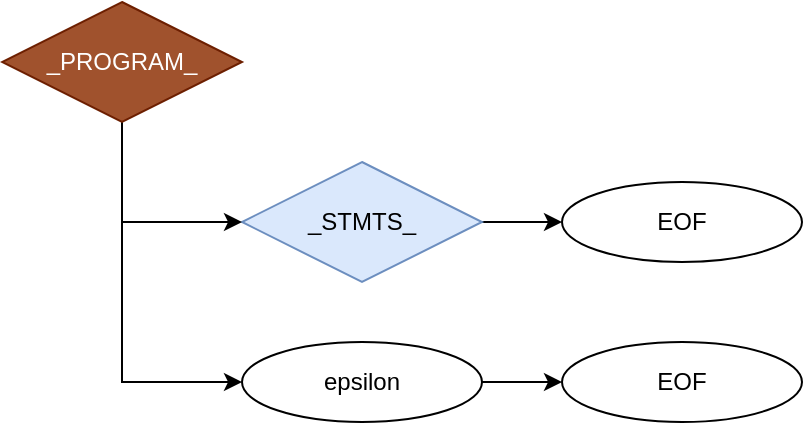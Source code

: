 <mxfile version="13.2.4" type="device" pages="8"><diagram id="OjiM0RK_muztb-ht6z6K" name="_PROGRAM_"><mxGraphModel dx="1936" dy="806" grid="1" gridSize="10" guides="1" tooltips="1" connect="1" arrows="1" fold="1" page="1" pageScale="1" pageWidth="850" pageHeight="1100" math="0" shadow="0"><root><mxCell id="qFysK2LM2vt4DaTKeX4m-0"/><mxCell id="qFysK2LM2vt4DaTKeX4m-1" parent="qFysK2LM2vt4DaTKeX4m-0"/><mxCell id="y2EQGN6Bn2YJkyilAQjh-0" style="edgeStyle=orthogonalEdgeStyle;rounded=0;orthogonalLoop=1;jettySize=auto;html=1;exitX=1;exitY=0.5;exitDx=0;exitDy=0;entryX=0;entryY=0.5;entryDx=0;entryDy=0;" parent="qFysK2LM2vt4DaTKeX4m-1" source="1lTt-PdwpZNt8zID8baC-0" target="x7g0lbqX1t4AIajv5Aqm-0" edge="1"><mxGeometry relative="1" as="geometry"/></mxCell><mxCell id="1lTt-PdwpZNt8zID8baC-0" value="_STMTS_" style="rhombus;whiteSpace=wrap;html=1;fillColor=#dae8fc;strokeColor=#6c8ebf;" parent="qFysK2LM2vt4DaTKeX4m-1" vertex="1"><mxGeometry x="-680" y="130" width="120" height="60" as="geometry"/></mxCell><mxCell id="dFKbpS8E7Ubt1HSNZb48-1" style="edgeStyle=orthogonalEdgeStyle;rounded=0;orthogonalLoop=1;jettySize=auto;html=1;exitX=0.5;exitY=1;exitDx=0;exitDy=0;entryX=0;entryY=0.5;entryDx=0;entryDy=0;" parent="qFysK2LM2vt4DaTKeX4m-1" source="1lTt-PdwpZNt8zID8baC-2" target="dFKbpS8E7Ubt1HSNZb48-0" edge="1"><mxGeometry relative="1" as="geometry"/></mxCell><mxCell id="dFKbpS8E7Ubt1HSNZb48-2" style="edgeStyle=orthogonalEdgeStyle;rounded=0;orthogonalLoop=1;jettySize=auto;html=1;exitX=0.5;exitY=1;exitDx=0;exitDy=0;entryX=0;entryY=0.5;entryDx=0;entryDy=0;" parent="qFysK2LM2vt4DaTKeX4m-1" source="1lTt-PdwpZNt8zID8baC-2" target="1lTt-PdwpZNt8zID8baC-0" edge="1"><mxGeometry relative="1" as="geometry"/></mxCell><mxCell id="1lTt-PdwpZNt8zID8baC-2" value="_PROGRAM_" style="rhombus;whiteSpace=wrap;html=1;fillColor=#a0522d;strokeColor=#6D1F00;fontColor=#ffffff;" parent="qFysK2LM2vt4DaTKeX4m-1" vertex="1"><mxGeometry x="-800" y="50" width="120" height="60" as="geometry"/></mxCell><mxCell id="y2EQGN6Bn2YJkyilAQjh-3" style="edgeStyle=orthogonalEdgeStyle;rounded=0;orthogonalLoop=1;jettySize=auto;html=1;exitX=1;exitY=0.5;exitDx=0;exitDy=0;entryX=0;entryY=0.5;entryDx=0;entryDy=0;" parent="qFysK2LM2vt4DaTKeX4m-1" source="dFKbpS8E7Ubt1HSNZb48-0" target="y2EQGN6Bn2YJkyilAQjh-2" edge="1"><mxGeometry relative="1" as="geometry"/></mxCell><mxCell id="dFKbpS8E7Ubt1HSNZb48-0" value="epsilon" style="ellipse;whiteSpace=wrap;html=1;" parent="qFysK2LM2vt4DaTKeX4m-1" vertex="1"><mxGeometry x="-680" y="220" width="120" height="40" as="geometry"/></mxCell><mxCell id="x7g0lbqX1t4AIajv5Aqm-0" value="EOF" style="ellipse;whiteSpace=wrap;html=1;" parent="qFysK2LM2vt4DaTKeX4m-1" vertex="1"><mxGeometry x="-520" y="140" width="120" height="40" as="geometry"/></mxCell><mxCell id="y2EQGN6Bn2YJkyilAQjh-2" value="EOF" style="ellipse;whiteSpace=wrap;html=1;" parent="qFysK2LM2vt4DaTKeX4m-1" vertex="1"><mxGeometry x="-520" y="220" width="120" height="40" as="geometry"/></mxCell></root></mxGraphModel></diagram><diagram id="cL2RwprRC9RrtV3OdDjV" name="_STMTS_"><mxGraphModel dx="1810" dy="1343" grid="1" gridSize="10" guides="1" tooltips="1" connect="1" arrows="1" fold="1" page="1" pageScale="1" pageWidth="850" pageHeight="1100" math="0" shadow="0"><root><mxCell id="0"/><mxCell id="1" parent="0"/><mxCell id="C1DZRyNB62o4jPExmn3L-20" style="edgeStyle=orthogonalEdgeStyle;rounded=0;orthogonalLoop=1;jettySize=auto;html=1;exitX=0.5;exitY=1;exitDx=0;exitDy=0;entryX=0;entryY=0.5;entryDx=0;entryDy=0;" parent="1" source="C1DZRyNB62o4jPExmn3L-3" target="C1DZRyNB62o4jPExmn3L-19" edge="1"><mxGeometry relative="1" as="geometry"/></mxCell><mxCell id="C1DZRyNB62o4jPExmn3L-3" value="_FUNCDEF_" style="rhombus;whiteSpace=wrap;html=1;fillColor=#d5e8d4;strokeColor=#82b366;" parent="1" vertex="1"><mxGeometry x="160" y="210" width="120" height="60" as="geometry"/></mxCell><mxCell id="C1DZRyNB62o4jPExmn3L-7" style="edgeStyle=orthogonalEdgeStyle;rounded=0;orthogonalLoop=1;jettySize=auto;html=1;exitX=0.5;exitY=1;exitDx=0;exitDy=0;entryX=0;entryY=0.5;entryDx=0;entryDy=0;" parent="1" source="C1DZRyNB62o4jPExmn3L-4" target="C1DZRyNB62o4jPExmn3L-3" edge="1"><mxGeometry relative="1" as="geometry"/></mxCell><mxCell id="C1DZRyNB62o4jPExmn3L-12" style="edgeStyle=orthogonalEdgeStyle;rounded=0;orthogonalLoop=1;jettySize=auto;html=1;exitX=0.5;exitY=1;exitDx=0;exitDy=0;entryX=0;entryY=0.5;entryDx=0;entryDy=0;" parent="1" source="C1DZRyNB62o4jPExmn3L-4" target="C1DZRyNB62o4jPExmn3L-10" edge="1"><mxGeometry relative="1" as="geometry"/></mxCell><mxCell id="C1DZRyNB62o4jPExmn3L-13" style="edgeStyle=orthogonalEdgeStyle;rounded=0;orthogonalLoop=1;jettySize=auto;html=1;exitX=0.5;exitY=1;exitDx=0;exitDy=0;entryX=0;entryY=0.5;entryDx=0;entryDy=0;" parent="1" source="C1DZRyNB62o4jPExmn3L-4" target="C1DZRyNB62o4jPExmn3L-11" edge="1"><mxGeometry relative="1" as="geometry"/></mxCell><mxCell id="5h3tsGhbELCH2nu8Nv0Z-3" style="edgeStyle=orthogonalEdgeStyle;rounded=0;orthogonalLoop=1;jettySize=auto;html=1;exitX=0.5;exitY=1;exitDx=0;exitDy=0;entryX=0;entryY=0.5;entryDx=0;entryDy=0;" parent="1" source="C1DZRyNB62o4jPExmn3L-4" target="5h3tsGhbELCH2nu8Nv0Z-2" edge="1"><mxGeometry relative="1" as="geometry"/></mxCell><mxCell id="C1DZRyNB62o4jPExmn3L-4" value="_STMTS_" style="rhombus;whiteSpace=wrap;html=1;fillColor=#008a00;strokeColor=#005700;fontColor=#ffffff;" parent="1" vertex="1"><mxGeometry x="40" y="50" width="120" height="60" as="geometry"/></mxCell><mxCell id="ImpZD1Q10aHeIu5ZB9Jr-22" style="edgeStyle=orthogonalEdgeStyle;rounded=0;orthogonalLoop=1;jettySize=auto;html=1;exitX=0.5;exitY=1;exitDx=0;exitDy=0;entryX=0;entryY=0.5;entryDx=0;entryDy=0;" parent="1" source="C1DZRyNB62o4jPExmn3L-10" target="C1DZRyNB62o4jPExmn3L-32" edge="1"><mxGeometry relative="1" as="geometry"/></mxCell><mxCell id="C1DZRyNB62o4jPExmn3L-10" value="_IF_" style="rhombus;whiteSpace=wrap;html=1;fillColor=#d5e8d4;strokeColor=#82b366;" parent="1" vertex="1"><mxGeometry x="160" y="690" width="120" height="60" as="geometry"/></mxCell><mxCell id="zweEpGKjQDtSuoDmfkDW-1" style="edgeStyle=orthogonalEdgeStyle;rounded=0;orthogonalLoop=1;jettySize=auto;html=1;exitX=1;exitY=0.5;exitDx=0;exitDy=0;entryX=0;entryY=0.5;entryDx=0;entryDy=0;" parent="1" source="C1DZRyNB62o4jPExmn3L-11" target="C1DZRyNB62o4jPExmn3L-4" edge="1"><mxGeometry relative="1" as="geometry"><Array as="points"><mxPoint x="320" y="880"/><mxPoint x="320" y="840"/><mxPoint x="20" y="840"/><mxPoint x="20" y="80"/></Array></mxGeometry></mxCell><mxCell id="C1DZRyNB62o4jPExmn3L-11" value="_BLOCKSTMT_" style="rhombus;whiteSpace=wrap;html=1;fillColor=#dae8fc;strokeColor=#6c8ebf;" parent="1" vertex="1"><mxGeometry x="160" y="850" width="120" height="60" as="geometry"/></mxCell><mxCell id="C1DZRyNB62o4jPExmn3L-26" style="edgeStyle=orthogonalEdgeStyle;rounded=0;orthogonalLoop=1;jettySize=auto;html=1;exitX=1;exitY=0.5;exitDx=0;exitDy=0;entryX=0;entryY=0.5;entryDx=0;entryDy=0;" parent="1" source="C1DZRyNB62o4jPExmn3L-19" target="C1DZRyNB62o4jPExmn3L-21" edge="1"><mxGeometry relative="1" as="geometry"/></mxCell><mxCell id="C1DZRyNB62o4jPExmn3L-19" value="function" style="ellipse;whiteSpace=wrap;html=1;" parent="1" vertex="1"><mxGeometry x="280" y="300" width="120" height="40" as="geometry"/></mxCell><mxCell id="C1DZRyNB62o4jPExmn3L-27" style="edgeStyle=orthogonalEdgeStyle;rounded=0;orthogonalLoop=1;jettySize=auto;html=1;exitX=1;exitY=0.5;exitDx=0;exitDy=0;entryX=0;entryY=0.5;entryDx=0;entryDy=0;" parent="1" source="C1DZRyNB62o4jPExmn3L-21" target="C1DZRyNB62o4jPExmn3L-25" edge="1"><mxGeometry relative="1" as="geometry"/></mxCell><mxCell id="C1DZRyNB62o4jPExmn3L-21" value="(" style="ellipse;whiteSpace=wrap;html=1;" parent="1" vertex="1"><mxGeometry x="440" y="300" width="120" height="40" as="geometry"/></mxCell><mxCell id="5h3tsGhbELCH2nu8Nv0Z-1" style="edgeStyle=orthogonalEdgeStyle;rounded=0;orthogonalLoop=1;jettySize=auto;html=1;exitX=1;exitY=0.5;exitDx=0;exitDy=0;entryX=0;entryY=0.5;entryDx=0;entryDy=0;" parent="1" source="C1DZRyNB62o4jPExmn3L-23" target="C1DZRyNB62o4jPExmn3L-4" edge="1"><mxGeometry relative="1" as="geometry"><Array as="points"><mxPoint x="1320" y="319"/><mxPoint x="1320" y="200"/><mxPoint x="20" y="200"/><mxPoint x="20" y="80"/></Array></mxGeometry></mxCell><mxCell id="C1DZRyNB62o4jPExmn3L-23" value=")" style="ellipse;whiteSpace=wrap;html=1;" parent="1" vertex="1"><mxGeometry x="1200" y="297.5" width="120" height="42.5" as="geometry"/></mxCell><mxCell id="fo7GOTWPamGeW6ldQMqE-3" style="edgeStyle=orthogonalEdgeStyle;rounded=0;orthogonalLoop=1;jettySize=auto;html=1;exitX=0.5;exitY=1;exitDx=0;exitDy=0;entryX=0;entryY=0.5;entryDx=0;entryDy=0;" parent="1" source="C1DZRyNB62o4jPExmn3L-25" target="fo7GOTWPamGeW6ldQMqE-1" edge="1"><mxGeometry relative="1" as="geometry"/></mxCell><mxCell id="fo7GOTWPamGeW6ldQMqE-4" style="edgeStyle=orthogonalEdgeStyle;rounded=0;orthogonalLoop=1;jettySize=auto;html=1;exitX=0.5;exitY=1;exitDx=0;exitDy=0;entryX=0;entryY=0.5;entryDx=0;entryDy=0;" parent="1" source="C1DZRyNB62o4jPExmn3L-25" target="fo7GOTWPamGeW6ldQMqE-2" edge="1"><mxGeometry relative="1" as="geometry"/></mxCell><mxCell id="C1DZRyNB62o4jPExmn3L-25" value="_PARAMS0_" style="rhombus;whiteSpace=wrap;html=1;fillColor=#d5e8d4;strokeColor=#82b366;" parent="1" vertex="1"><mxGeometry x="600" y="290.63" width="120" height="58.75" as="geometry"/></mxCell><mxCell id="C1DZRyNB62o4jPExmn3L-39" style="edgeStyle=orthogonalEdgeStyle;rounded=0;orthogonalLoop=1;jettySize=auto;html=1;exitX=1;exitY=0.5;exitDx=0;exitDy=0;entryX=0;entryY=0.5;entryDx=0;entryDy=0;" parent="1" source="C1DZRyNB62o4jPExmn3L-32" target="C1DZRyNB62o4jPExmn3L-35" edge="1"><mxGeometry relative="1" as="geometry"/></mxCell><mxCell id="C1DZRyNB62o4jPExmn3L-32" value="if" style="ellipse;whiteSpace=wrap;html=1;" parent="1" vertex="1"><mxGeometry x="280" y="780" width="120" height="40" as="geometry"/></mxCell><mxCell id="C1DZRyNB62o4jPExmn3L-34" style="edgeStyle=orthogonalEdgeStyle;rounded=0;orthogonalLoop=1;jettySize=auto;html=1;exitX=1;exitY=0.5;exitDx=0;exitDy=0;entryX=0;entryY=0.5;entryDx=0;entryDy=0;" parent="1" source="C1DZRyNB62o4jPExmn3L-35" target="C1DZRyNB62o4jPExmn3L-38" edge="1"><mxGeometry relative="1" as="geometry"/></mxCell><mxCell id="C1DZRyNB62o4jPExmn3L-35" value="(" style="ellipse;whiteSpace=wrap;html=1;" parent="1" vertex="1"><mxGeometry x="440" y="780" width="120" height="40" as="geometry"/></mxCell><mxCell id="C1DZRyNB62o4jPExmn3L-41" style="edgeStyle=orthogonalEdgeStyle;rounded=0;orthogonalLoop=1;jettySize=auto;html=1;exitX=1;exitY=0.5;exitDx=0;exitDy=0;entryX=0;entryY=0.5;entryDx=0;entryDy=0;" parent="1" source="C1DZRyNB62o4jPExmn3L-36" target="C1DZRyNB62o4jPExmn3L-40" edge="1"><mxGeometry relative="1" as="geometry"/></mxCell><mxCell id="C1DZRyNB62o4jPExmn3L-36" value=")" style="ellipse;whiteSpace=wrap;html=1;" parent="1" vertex="1"><mxGeometry x="760" y="780" width="120" height="40" as="geometry"/></mxCell><mxCell id="C1DZRyNB62o4jPExmn3L-37" style="edgeStyle=orthogonalEdgeStyle;rounded=0;orthogonalLoop=1;jettySize=auto;html=1;exitX=1;exitY=0.5;exitDx=0;exitDy=0;entryX=0;entryY=0.5;entryDx=0;entryDy=0;" parent="1" source="C1DZRyNB62o4jPExmn3L-38" target="C1DZRyNB62o4jPExmn3L-36" edge="1"><mxGeometry relative="1" as="geometry"/></mxCell><mxCell id="C1DZRyNB62o4jPExmn3L-38" value="_EXPR_" style="rhombus;whiteSpace=wrap;html=1;fillColor=#fff2cc;strokeColor=#d6b656;" parent="1" vertex="1"><mxGeometry x="600" y="770" width="120" height="60" as="geometry"/></mxCell><mxCell id="C1DZRyNB62o4jPExmn3L-45" style="edgeStyle=orthogonalEdgeStyle;rounded=0;orthogonalLoop=1;jettySize=auto;html=1;exitX=0.5;exitY=1;exitDx=0;exitDy=0;entryX=0;entryY=0.5;entryDx=0;entryDy=0;" parent="1" source="C1DZRyNB62o4jPExmn3L-40" target="C1DZRyNB62o4jPExmn3L-44" edge="1"><mxGeometry relative="1" as="geometry"/></mxCell><mxCell id="C1DZRyNB62o4jPExmn3L-40" value="_THEN_" style="rhombus;whiteSpace=wrap;html=1;fillColor=#d5e8d4;strokeColor=#82b366;" parent="1" vertex="1"><mxGeometry x="920" y="770" width="120" height="60" as="geometry"/></mxCell><mxCell id="C1DZRyNB62o4jPExmn3L-51" style="edgeStyle=orthogonalEdgeStyle;rounded=0;orthogonalLoop=1;jettySize=auto;html=1;exitX=1;exitY=0.5;exitDx=0;exitDy=0;entryX=0;entryY=0.5;entryDx=0;entryDy=0;" parent="1" source="C1DZRyNB62o4jPExmn3L-44" target="C1DZRyNB62o4jPExmn3L-48" edge="1"><mxGeometry relative="1" as="geometry"><Array as="points"><mxPoint x="1170" y="880"/><mxPoint x="1170" y="880"/></Array></mxGeometry></mxCell><mxCell id="C1DZRyNB62o4jPExmn3L-44" value="_BLOCKSTMT_" style="rhombus;whiteSpace=wrap;html=1;fillColor=#dae8fc;strokeColor=#6c8ebf;" parent="1" vertex="1"><mxGeometry x="1040" y="850" width="120" height="60" as="geometry"/></mxCell><mxCell id="ImpZD1Q10aHeIu5ZB9Jr-10" style="edgeStyle=orthogonalEdgeStyle;rounded=0;orthogonalLoop=1;jettySize=auto;html=1;exitX=0.5;exitY=1;exitDx=0;exitDy=0;entryX=0;entryY=0.5;entryDx=0;entryDy=0;" parent="1" source="C1DZRyNB62o4jPExmn3L-48" edge="1"><mxGeometry relative="1" as="geometry"><mxPoint x="1320" y="1040.0" as="targetPoint"/><Array as="points"><mxPoint x="1260" y="1040"/></Array></mxGeometry></mxCell><mxCell id="ImpZD1Q10aHeIu5ZB9Jr-13" style="edgeStyle=orthogonalEdgeStyle;rounded=0;orthogonalLoop=1;jettySize=auto;html=1;exitX=0.5;exitY=1;exitDx=0;exitDy=0;entryX=0;entryY=0.5;entryDx=0;entryDy=0;" parent="1" source="C1DZRyNB62o4jPExmn3L-48" target="ImpZD1Q10aHeIu5ZB9Jr-12" edge="1"><mxGeometry relative="1" as="geometry"/></mxCell><mxCell id="5h3tsGhbELCH2nu8Nv0Z-8" style="edgeStyle=orthogonalEdgeStyle;rounded=0;orthogonalLoop=1;jettySize=auto;html=1;exitX=0.5;exitY=1;exitDx=0;exitDy=0;entryX=0;entryY=0.5;entryDx=0;entryDy=0;" parent="1" source="C1DZRyNB62o4jPExmn3L-48" target="5h3tsGhbELCH2nu8Nv0Z-7" edge="1"><mxGeometry relative="1" as="geometry"/></mxCell><mxCell id="C1DZRyNB62o4jPExmn3L-48" value="_ELSEIF_" style="rhombus;whiteSpace=wrap;html=1;fillColor=#d5e8d4;strokeColor=#82b366;" parent="1" vertex="1"><mxGeometry x="1200" y="850" width="120" height="60" as="geometry"/></mxCell><mxCell id="5h3tsGhbELCH2nu8Nv0Z-4" style="edgeStyle=orthogonalEdgeStyle;rounded=0;orthogonalLoop=1;jettySize=auto;html=1;exitX=1;exitY=0.5;exitDx=0;exitDy=0;entryX=0;entryY=0.5;entryDx=0;entryDy=0;" parent="1" source="ImpZD1Q10aHeIu5ZB9Jr-2" target="ImpZD1Q10aHeIu5ZB9Jr-5" edge="1"><mxGeometry relative="1" as="geometry"/></mxCell><mxCell id="ImpZD1Q10aHeIu5ZB9Jr-2" value="(" style="ellipse;whiteSpace=wrap;html=1;" parent="1" vertex="1"><mxGeometry x="1480" y="940" width="120" height="40" as="geometry"/></mxCell><mxCell id="ImpZD1Q10aHeIu5ZB9Jr-9" style="edgeStyle=orthogonalEdgeStyle;rounded=0;orthogonalLoop=1;jettySize=auto;html=1;exitX=1;exitY=0.5;exitDx=0;exitDy=0;entryX=0;entryY=0.5;entryDx=0;entryDy=0;" parent="1" source="ImpZD1Q10aHeIu5ZB9Jr-3" target="C1DZRyNB62o4jPExmn3L-40" edge="1"><mxGeometry relative="1" as="geometry"><Array as="points"><mxPoint x="1960" y="960"/><mxPoint x="1960" y="840"/><mxPoint x="890" y="840"/><mxPoint x="890" y="800"/></Array></mxGeometry></mxCell><mxCell id="ImpZD1Q10aHeIu5ZB9Jr-3" value=")" style="ellipse;whiteSpace=wrap;html=1;" parent="1" vertex="1"><mxGeometry x="1800" y="940" width="120" height="40" as="geometry"/></mxCell><mxCell id="5h3tsGhbELCH2nu8Nv0Z-5" style="edgeStyle=orthogonalEdgeStyle;rounded=0;orthogonalLoop=1;jettySize=auto;html=1;exitX=1;exitY=0.5;exitDx=0;exitDy=0;entryX=0;entryY=0.5;entryDx=0;entryDy=0;" parent="1" source="ImpZD1Q10aHeIu5ZB9Jr-5" target="ImpZD1Q10aHeIu5ZB9Jr-3" edge="1"><mxGeometry relative="1" as="geometry"/></mxCell><mxCell id="ImpZD1Q10aHeIu5ZB9Jr-5" value="_EXPR_" style="rhombus;whiteSpace=wrap;html=1;fillColor=#fff2cc;strokeColor=#d6b656;" parent="1" vertex="1"><mxGeometry x="1640" y="930" width="120" height="60" as="geometry"/></mxCell><mxCell id="ImpZD1Q10aHeIu5ZB9Jr-14" style="edgeStyle=orthogonalEdgeStyle;rounded=0;orthogonalLoop=1;jettySize=auto;html=1;exitX=1;exitY=0.5;exitDx=0;exitDy=0;entryX=0;entryY=0.5;entryDx=0;entryDy=0;" parent="1" source="ImpZD1Q10aHeIu5ZB9Jr-12" target="ImpZD1Q10aHeIu5ZB9Jr-2" edge="1"><mxGeometry relative="1" as="geometry"/></mxCell><mxCell id="ImpZD1Q10aHeIu5ZB9Jr-12" value="elseif" style="ellipse;whiteSpace=wrap;html=1;" parent="1" vertex="1"><mxGeometry x="1320" y="940" width="120" height="40" as="geometry"/></mxCell><mxCell id="5h3tsGhbELCH2nu8Nv0Z-12" style="edgeStyle=orthogonalEdgeStyle;rounded=0;orthogonalLoop=1;jettySize=auto;html=1;exitX=1;exitY=0.5;exitDx=0;exitDy=0;entryX=0;entryY=0.5;entryDx=0;entryDy=0;" parent="1" source="ImpZD1Q10aHeIu5ZB9Jr-15" target="C1DZRyNB62o4jPExmn3L-4" edge="1"><mxGeometry relative="1" as="geometry"><Array as="points"><mxPoint x="2000" y="1040"/><mxPoint x="2000" y="680"/><mxPoint x="20" y="680"/><mxPoint x="20" y="80"/></Array></mxGeometry></mxCell><mxCell id="ImpZD1Q10aHeIu5ZB9Jr-15" value="_BLOCKSTMT_" style="rhombus;whiteSpace=wrap;html=1;fillColor=#dae8fc;strokeColor=#6c8ebf;" parent="1" vertex="1"><mxGeometry x="1480" y="1010" width="120" height="60" as="geometry"/></mxCell><mxCell id="GbnzubhANekBLD8F_vPn-1" style="edgeStyle=orthogonalEdgeStyle;rounded=0;orthogonalLoop=1;jettySize=auto;html=1;exitX=1;exitY=0.5;exitDx=0;exitDy=0;entryX=0;entryY=0.5;entryDx=0;entryDy=0;" edge="1" parent="1" source="5h3tsGhbELCH2nu8Nv0Z-2" target="5h3tsGhbELCH2nu8Nv0Z-16"><mxGeometry relative="1" as="geometry"/></mxCell><mxCell id="5h3tsGhbELCH2nu8Nv0Z-2" value="Epsilon" style="ellipse;whiteSpace=wrap;html=1;" parent="1" vertex="1"><mxGeometry x="160" y="140" width="120" height="40" as="geometry"/></mxCell><mxCell id="5h3tsGhbELCH2nu8Nv0Z-9" style="edgeStyle=orthogonalEdgeStyle;rounded=0;orthogonalLoop=1;jettySize=auto;html=1;exitX=1;exitY=0.5;exitDx=0;exitDy=0;entryX=0;entryY=0.5;entryDx=0;entryDy=0;" parent="1" source="5h3tsGhbELCH2nu8Nv0Z-7" target="C1DZRyNB62o4jPExmn3L-4" edge="1"><mxGeometry relative="1" as="geometry"><Array as="points"><mxPoint x="2000" y="1120"/><mxPoint x="2000" y="680"/><mxPoint x="20" y="680"/><mxPoint x="20" y="80"/></Array></mxGeometry></mxCell><mxCell id="5h3tsGhbELCH2nu8Nv0Z-7" value="epsilon" style="ellipse;whiteSpace=wrap;html=1;" parent="1" vertex="1"><mxGeometry x="1320" y="1100" width="120" height="40" as="geometry"/></mxCell><mxCell id="5h3tsGhbELCH2nu8Nv0Z-11" style="edgeStyle=orthogonalEdgeStyle;rounded=0;orthogonalLoop=1;jettySize=auto;html=1;exitX=1;exitY=0.5;exitDx=0;exitDy=0;entryX=0;entryY=0.5;entryDx=0;entryDy=0;" parent="1" source="5h3tsGhbELCH2nu8Nv0Z-10" target="ImpZD1Q10aHeIu5ZB9Jr-15" edge="1"><mxGeometry relative="1" as="geometry"/></mxCell><mxCell id="5h3tsGhbELCH2nu8Nv0Z-10" value="else" style="ellipse;whiteSpace=wrap;html=1;" parent="1" vertex="1"><mxGeometry x="1320" y="1020" width="120" height="40" as="geometry"/></mxCell><mxCell id="5h3tsGhbELCH2nu8Nv0Z-14" value="" style="endArrow=classic;html=1;" parent="1" edge="1"><mxGeometry width="50" height="50" relative="1" as="geometry"><mxPoint x="2000" y="1120" as="sourcePoint"/><mxPoint x="2000" y="960" as="targetPoint"/></mxGeometry></mxCell><mxCell id="5h3tsGhbELCH2nu8Nv0Z-16" value="RETURN&amp;nbsp; &amp;nbsp; &amp;nbsp; &amp;nbsp; &amp;nbsp; &amp;nbsp; &amp;nbsp;&amp;nbsp;" style="triangle;whiteSpace=wrap;html=1;fillColor=#a20025;strokeColor=#6F0000;fontColor=#ffffff;" parent="1" vertex="1"><mxGeometry x="360" y="60" width="120" height="40" as="geometry"/></mxCell><mxCell id="fo7GOTWPamGeW6ldQMqE-5" style="edgeStyle=orthogonalEdgeStyle;rounded=0;orthogonalLoop=1;jettySize=auto;html=1;exitX=1;exitY=0.5;exitDx=0;exitDy=0;entryX=0;entryY=0.5;entryDx=0;entryDy=0;" parent="1" source="fo7GOTWPamGeW6ldQMqE-1" target="C1DZRyNB62o4jPExmn3L-23" edge="1"><mxGeometry relative="1" as="geometry"><Array as="points"><mxPoint x="1160" y="400"/><mxPoint x="1160" y="319"/></Array></mxGeometry></mxCell><mxCell id="fo7GOTWPamGeW6ldQMqE-1" value="epsilon" style="ellipse;whiteSpace=wrap;html=1;" parent="1" vertex="1"><mxGeometry x="720" y="380" width="120" height="40" as="geometry"/></mxCell><mxCell id="fo7GOTWPamGeW6ldQMqE-7" style="edgeStyle=orthogonalEdgeStyle;rounded=0;orthogonalLoop=1;jettySize=auto;html=1;exitX=1;exitY=0.5;exitDx=0;exitDy=0;entryX=0;entryY=0.5;entryDx=0;entryDy=0;" parent="1" source="fo7GOTWPamGeW6ldQMqE-2" target="fo7GOTWPamGeW6ldQMqE-6" edge="1"><mxGeometry relative="1" as="geometry"/></mxCell><mxCell id="fo7GOTWPamGeW6ldQMqE-2" value="var" style="ellipse;whiteSpace=wrap;html=1;" parent="1" vertex="1"><mxGeometry x="720" y="460" width="120" height="40" as="geometry"/></mxCell><mxCell id="fo7GOTWPamGeW6ldQMqE-9" style="edgeStyle=orthogonalEdgeStyle;rounded=0;orthogonalLoop=1;jettySize=auto;html=1;exitX=0.5;exitY=1;exitDx=0;exitDy=0;entryX=0;entryY=0.5;entryDx=0;entryDy=0;" parent="1" source="fo7GOTWPamGeW6ldQMqE-6" target="fo7GOTWPamGeW6ldQMqE-8" edge="1"><mxGeometry relative="1" as="geometry"/></mxCell><mxCell id="fo7GOTWPamGeW6ldQMqE-13" style="edgeStyle=orthogonalEdgeStyle;rounded=0;orthogonalLoop=1;jettySize=auto;html=1;exitX=0.5;exitY=1;exitDx=0;exitDy=0;entryX=0;entryY=0.5;entryDx=0;entryDy=0;" parent="1" source="fo7GOTWPamGeW6ldQMqE-6" target="fo7GOTWPamGeW6ldQMqE-11" edge="1"><mxGeometry relative="1" as="geometry"/></mxCell><mxCell id="fo7GOTWPamGeW6ldQMqE-6" value="_PARAMS1_" style="rhombus;whiteSpace=wrap;html=1;fillColor=#d5e8d4;strokeColor=#82b366;" parent="1" vertex="1"><mxGeometry x="880" y="450.32" width="120" height="59.37" as="geometry"/></mxCell><mxCell id="fo7GOTWPamGeW6ldQMqE-10" style="edgeStyle=orthogonalEdgeStyle;rounded=0;orthogonalLoop=1;jettySize=auto;html=1;exitX=1;exitY=0.5;exitDx=0;exitDy=0;entryX=0;entryY=0.5;entryDx=0;entryDy=0;" parent="1" source="fo7GOTWPamGeW6ldQMqE-8" target="C1DZRyNB62o4jPExmn3L-23" edge="1"><mxGeometry relative="1" as="geometry"/></mxCell><mxCell id="fo7GOTWPamGeW6ldQMqE-8" value="epsilon" style="ellipse;whiteSpace=wrap;html=1;" parent="1" vertex="1"><mxGeometry x="1000" y="540" width="120" height="40" as="geometry"/></mxCell><mxCell id="fo7GOTWPamGeW6ldQMqE-14" style="edgeStyle=orthogonalEdgeStyle;rounded=0;orthogonalLoop=1;jettySize=auto;html=1;exitX=1;exitY=0.5;exitDx=0;exitDy=0;entryX=0;entryY=0.5;entryDx=0;entryDy=0;" parent="1" source="fo7GOTWPamGeW6ldQMqE-11" target="fo7GOTWPamGeW6ldQMqE-12" edge="1"><mxGeometry relative="1" as="geometry"/></mxCell><mxCell id="fo7GOTWPamGeW6ldQMqE-11" value="," style="ellipse;whiteSpace=wrap;html=1;" parent="1" vertex="1"><mxGeometry x="1000" y="620" width="120" height="40" as="geometry"/></mxCell><mxCell id="fo7GOTWPamGeW6ldQMqE-15" style="edgeStyle=orthogonalEdgeStyle;rounded=0;orthogonalLoop=1;jettySize=auto;html=1;exitX=1;exitY=0.5;exitDx=0;exitDy=0;entryX=0;entryY=0.5;entryDx=0;entryDy=0;" parent="1" source="fo7GOTWPamGeW6ldQMqE-12" target="fo7GOTWPamGeW6ldQMqE-6" edge="1"><mxGeometry relative="1" as="geometry"><Array as="points"><mxPoint x="1320" y="640"/><mxPoint x="1320" y="520"/><mxPoint x="860" y="520"/><mxPoint x="860" y="480"/></Array></mxGeometry></mxCell><mxCell id="fo7GOTWPamGeW6ldQMqE-12" value="var" style="ellipse;whiteSpace=wrap;html=1;" parent="1" vertex="1"><mxGeometry x="1160" y="620" width="120" height="40" as="geometry"/></mxCell><mxCell id="fo7GOTWPamGeW6ldQMqE-16" value="" style="endArrow=classic;html=1;" parent="1" edge="1"><mxGeometry width="50" height="50" relative="1" as="geometry"><mxPoint x="20" y="720" as="sourcePoint"/><mxPoint x="20" y="640" as="targetPoint"/></mxGeometry></mxCell></root></mxGraphModel></diagram><diagram id="k1JcL-TWI8VbjJSFQo2U" name="_BLOCKSTMT_"><mxGraphModel dx="1322" dy="1612" grid="1" gridSize="10" guides="1" tooltips="1" connect="1" arrows="1" fold="1" page="1" pageScale="1" pageWidth="850" pageHeight="1100" math="0" shadow="0"><root><mxCell id="M5cCGuRoyo5CDDDdTx0i-0"/><mxCell id="M5cCGuRoyo5CDDDdTx0i-1" parent="M5cCGuRoyo5CDDDdTx0i-0"/><mxCell id="M5cCGuRoyo5CDDDdTx0i-5" style="edgeStyle=orthogonalEdgeStyle;rounded=0;orthogonalLoop=1;jettySize=auto;html=1;exitX=0.5;exitY=1;exitDx=0;exitDy=0;entryX=0;entryY=0.5;entryDx=0;entryDy=0;" parent="M5cCGuRoyo5CDDDdTx0i-1" source="M5cCGuRoyo5CDDDdTx0i-2" target="M5cCGuRoyo5CDDDdTx0i-3" edge="1"><mxGeometry relative="1" as="geometry"/></mxCell><mxCell id="M5cCGuRoyo5CDDDdTx0i-6" style="edgeStyle=orthogonalEdgeStyle;rounded=0;orthogonalLoop=1;jettySize=auto;html=1;exitX=0.5;exitY=1;exitDx=0;exitDy=0;entryX=0;entryY=0.5;entryDx=0;entryDy=0;" parent="M5cCGuRoyo5CDDDdTx0i-1" source="M5cCGuRoyo5CDDDdTx0i-2" target="M5cCGuRoyo5CDDDdTx0i-4" edge="1"><mxGeometry relative="1" as="geometry"/></mxCell><mxCell id="M5cCGuRoyo5CDDDdTx0i-2" value="_BLOCKSTMT_" style="rhombus;whiteSpace=wrap;html=1;fillColor=#008a00;strokeColor=#005700;fontColor=#ffffff;" parent="M5cCGuRoyo5CDDDdTx0i-1" vertex="1"><mxGeometry x="880" y="50" width="120" height="60" as="geometry"/></mxCell><mxCell id="8YTJs8SOQWixNCar-AAo-3" style="edgeStyle=orthogonalEdgeStyle;rounded=0;orthogonalLoop=1;jettySize=auto;html=1;exitX=0.5;exitY=1;exitDx=0;exitDy=0;entryX=0;entryY=0.5;entryDx=0;entryDy=0;" parent="M5cCGuRoyo5CDDDdTx0i-1" source="M5cCGuRoyo5CDDDdTx0i-3" target="8YTJs8SOQWixNCar-AAo-0" edge="1"><mxGeometry relative="1" as="geometry"/></mxCell><mxCell id="AzNnw04up611QNEqMUgd-7" style="edgeStyle=orthogonalEdgeStyle;rounded=0;orthogonalLoop=1;jettySize=auto;html=1;exitX=1;exitY=0.5;exitDx=0;exitDy=0;entryX=0;entryY=0.5;entryDx=0;entryDy=0;" edge="1" parent="M5cCGuRoyo5CDDDdTx0i-1" source="M5cCGuRoyo5CDDDdTx0i-3" target="8IF4Bl2m-VqNc1QhSAA8-0"><mxGeometry relative="1" as="geometry"><Array as="points"><mxPoint x="1600" y="160"/><mxPoint x="1600" y="80"/></Array></mxGeometry></mxCell><mxCell id="M5cCGuRoyo5CDDDdTx0i-3" value="_BLOCK_" style="rhombus;whiteSpace=wrap;html=1;fillColor=#d5e8d4;strokeColor=#82b366;" parent="M5cCGuRoyo5CDDDdTx0i-1" vertex="1"><mxGeometry x="1000" y="130" width="120" height="60" as="geometry"/></mxCell><mxCell id="8IF4Bl2m-VqNc1QhSAA8-3" style="edgeStyle=orthogonalEdgeStyle;rounded=0;orthogonalLoop=1;jettySize=auto;html=1;exitX=0.5;exitY=1;exitDx=0;exitDy=0;entryX=0;entryY=0.5;entryDx=0;entryDy=0;" parent="M5cCGuRoyo5CDDDdTx0i-1" source="M5cCGuRoyo5CDDDdTx0i-4" target="8IF4Bl2m-VqNc1QhSAA8-2" edge="1"><mxGeometry relative="1" as="geometry"/></mxCell><mxCell id="MONkdxZ6Wx-rj5hqoSDB-2" style="edgeStyle=orthogonalEdgeStyle;rounded=0;orthogonalLoop=1;jettySize=auto;html=1;exitX=0.5;exitY=1;exitDx=0;exitDy=0;entryX=0;entryY=0.5;entryDx=0;entryDy=0;" parent="M5cCGuRoyo5CDDDdTx0i-1" source="M5cCGuRoyo5CDDDdTx0i-4" target="MONkdxZ6Wx-rj5hqoSDB-0" edge="1"><mxGeometry relative="1" as="geometry"/></mxCell><mxCell id="GiCoanRBw1w2vqTvm6TT-11" style="edgeStyle=orthogonalEdgeStyle;rounded=0;orthogonalLoop=1;jettySize=auto;html=1;exitX=0.5;exitY=1;exitDx=0;exitDy=0;entryX=0;entryY=0.5;entryDx=0;entryDy=0;" parent="M5cCGuRoyo5CDDDdTx0i-1" source="M5cCGuRoyo5CDDDdTx0i-4" target="GiCoanRBw1w2vqTvm6TT-10" edge="1"><mxGeometry relative="1" as="geometry"/></mxCell><mxCell id="1d_EV6PDY6dQGOFMuTqO-14" style="edgeStyle=orthogonalEdgeStyle;rounded=0;orthogonalLoop=1;jettySize=auto;html=1;exitX=0.5;exitY=1;exitDx=0;exitDy=0;entryX=0;entryY=0.5;entryDx=0;entryDy=0;" edge="1" parent="M5cCGuRoyo5CDDDdTx0i-1" source="M5cCGuRoyo5CDDDdTx0i-4" target="1d_EV6PDY6dQGOFMuTqO-13"><mxGeometry relative="1" as="geometry"/></mxCell><mxCell id="AzNnw04up611QNEqMUgd-5" style="edgeStyle=orthogonalEdgeStyle;rounded=0;orthogonalLoop=1;jettySize=auto;html=1;exitX=1;exitY=0.5;exitDx=0;exitDy=0;entryX=0;entryY=0.5;entryDx=0;entryDy=0;" edge="1" parent="M5cCGuRoyo5CDDDdTx0i-1" source="M5cCGuRoyo5CDDDdTx0i-4" target="8IF4Bl2m-VqNc1QhSAA8-0"><mxGeometry relative="1" as="geometry"><Array as="points"><mxPoint x="1600" y="320"/><mxPoint x="1600" y="80"/></Array></mxGeometry></mxCell><mxCell id="M5cCGuRoyo5CDDDdTx0i-4" value="_STMT_" style="rhombus;whiteSpace=wrap;html=1;fillColor=#d5e8d4;strokeColor=#82b366;" parent="M5cCGuRoyo5CDDDdTx0i-1" vertex="1"><mxGeometry x="1000" y="290" width="120" height="60" as="geometry"/></mxCell><mxCell id="8YTJs8SOQWixNCar-AAo-4" style="edgeStyle=orthogonalEdgeStyle;rounded=0;orthogonalLoop=1;jettySize=auto;html=1;exitX=1;exitY=0.5;exitDx=0;exitDy=0;entryX=0;entryY=0.5;entryDx=0;entryDy=0;" parent="M5cCGuRoyo5CDDDdTx0i-1" source="8YTJs8SOQWixNCar-AAo-0" target="8YTJs8SOQWixNCar-AAo-1" edge="1"><mxGeometry relative="1" as="geometry"/></mxCell><mxCell id="8YTJs8SOQWixNCar-AAo-0" value="{" style="ellipse;whiteSpace=wrap;html=1;" parent="M5cCGuRoyo5CDDDdTx0i-1" vertex="1"><mxGeometry x="1120" y="220" width="120" height="40" as="geometry"/></mxCell><mxCell id="8YTJs8SOQWixNCar-AAo-5" style="edgeStyle=orthogonalEdgeStyle;rounded=0;orthogonalLoop=1;jettySize=auto;html=1;exitX=1;exitY=0.5;exitDx=0;exitDy=0;entryX=0;entryY=0.5;entryDx=0;entryDy=0;" parent="M5cCGuRoyo5CDDDdTx0i-1" source="8YTJs8SOQWixNCar-AAo-1" target="8YTJs8SOQWixNCar-AAo-2" edge="1"><mxGeometry relative="1" as="geometry"/></mxCell><mxCell id="8YTJs8SOQWixNCar-AAo-1" value="_STMTS_" style="rhombus;whiteSpace=wrap;html=1;fillColor=#dae8fc;strokeColor=#6c8ebf;" parent="M5cCGuRoyo5CDDDdTx0i-1" vertex="1"><mxGeometry x="1280" y="210" width="120" height="60" as="geometry"/></mxCell><mxCell id="8YTJs8SOQWixNCar-AAo-2" value="}" style="ellipse;whiteSpace=wrap;html=1;" parent="M5cCGuRoyo5CDDDdTx0i-1" vertex="1"><mxGeometry x="1440" y="220" width="120" height="40" as="geometry"/></mxCell><mxCell id="8IF4Bl2m-VqNc1QhSAA8-8" style="edgeStyle=orthogonalEdgeStyle;rounded=0;orthogonalLoop=1;jettySize=auto;html=1;exitX=0.5;exitY=1;exitDx=0;exitDy=0;entryX=0;entryY=0.5;entryDx=0;entryDy=0;" parent="M5cCGuRoyo5CDDDdTx0i-1" source="8YTJs8SOQWixNCar-AAo-7" target="8IF4Bl2m-VqNc1QhSAA8-7" edge="1"><mxGeometry relative="1" as="geometry"/></mxCell><mxCell id="8IF4Bl2m-VqNc1QhSAA8-9" style="edgeStyle=orthogonalEdgeStyle;rounded=0;orthogonalLoop=1;jettySize=auto;html=1;exitX=0.5;exitY=1;exitDx=0;exitDy=0;entryX=0;entryY=0.5;entryDx=0;entryDy=0;" parent="M5cCGuRoyo5CDDDdTx0i-1" source="8YTJs8SOQWixNCar-AAo-7" target="8IF4Bl2m-VqNc1QhSAA8-5" edge="1"><mxGeometry relative="1" as="geometry"/></mxCell><mxCell id="1d_EV6PDY6dQGOFMuTqO-18" style="edgeStyle=orthogonalEdgeStyle;rounded=0;orthogonalLoop=1;jettySize=auto;html=1;exitX=1;exitY=0.5;exitDx=0;exitDy=0;entryX=0;entryY=0.5;entryDx=0;entryDy=0;" edge="1" parent="M5cCGuRoyo5CDDDdTx0i-1" source="8YTJs8SOQWixNCar-AAo-7" target="1d_EV6PDY6dQGOFMuTqO-17"><mxGeometry relative="1" as="geometry"/></mxCell><mxCell id="8YTJs8SOQWixNCar-AAo-7" value="_VARSTMT_" style="rhombus;whiteSpace=wrap;html=1;fillColor=#d5e8d4;strokeColor=#82b366;" parent="M5cCGuRoyo5CDDDdTx0i-1" vertex="1"><mxGeometry x="1280" y="770" width="120" height="60" as="geometry"/></mxCell><mxCell id="8YTJs8SOQWixNCar-AAo-13" style="edgeStyle=orthogonalEdgeStyle;rounded=0;orthogonalLoop=1;jettySize=auto;html=1;exitX=1;exitY=0.5;exitDx=0;exitDy=0;" parent="M5cCGuRoyo5CDDDdTx0i-1" source="8YTJs8SOQWixNCar-AAo-10" target="8YTJs8SOQWixNCar-AAo-11" edge="1"><mxGeometry relative="1" as="geometry"/></mxCell><mxCell id="8YTJs8SOQWixNCar-AAo-10" value="echo" style="ellipse;whiteSpace=wrap;html=1;" parent="M5cCGuRoyo5CDDDdTx0i-1" vertex="1"><mxGeometry x="1240" y="460" width="120" height="40" as="geometry"/></mxCell><mxCell id="8YTJs8SOQWixNCar-AAo-11" value="_EXPR_" style="rhombus;whiteSpace=wrap;html=1;fillColor=#fff2cc;strokeColor=#d6b656;" parent="M5cCGuRoyo5CDDDdTx0i-1" vertex="1"><mxGeometry x="1400" y="450" width="120" height="60" as="geometry"/></mxCell><mxCell id="8IF4Bl2m-VqNc1QhSAA8-0" value="RETURN&amp;nbsp; &amp;nbsp; &amp;nbsp; &amp;nbsp; &amp;nbsp; &amp;nbsp; &amp;nbsp;&amp;nbsp;" style="triangle;whiteSpace=wrap;html=1;fillColor=#a20025;strokeColor=#6F0000;fontColor=#ffffff;" parent="M5cCGuRoyo5CDDDdTx0i-1" vertex="1"><mxGeometry x="1640" y="60" width="120" height="40" as="geometry"/></mxCell><mxCell id="8IF4Bl2m-VqNc1QhSAA8-4" style="edgeStyle=orthogonalEdgeStyle;rounded=0;orthogonalLoop=1;jettySize=auto;html=1;exitX=1;exitY=0.5;exitDx=0;exitDy=0;entryX=0;entryY=0.5;entryDx=0;entryDy=0;" parent="M5cCGuRoyo5CDDDdTx0i-1" source="8IF4Bl2m-VqNc1QhSAA8-2" target="8YTJs8SOQWixNCar-AAo-7" edge="1"><mxGeometry relative="1" as="geometry"/></mxCell><mxCell id="8IF4Bl2m-VqNc1QhSAA8-2" value="var" style="ellipse;whiteSpace=wrap;html=1;" parent="M5cCGuRoyo5CDDDdTx0i-1" vertex="1"><mxGeometry x="1120" y="780" width="120" height="40" as="geometry"/></mxCell><mxCell id="8IF4Bl2m-VqNc1QhSAA8-10" style="edgeStyle=orthogonalEdgeStyle;rounded=0;orthogonalLoop=1;jettySize=auto;html=1;exitX=0.5;exitY=1;exitDx=0;exitDy=0;entryX=0;entryY=0.5;entryDx=0;entryDy=0;" parent="M5cCGuRoyo5CDDDdTx0i-1" source="8IF4Bl2m-VqNc1QhSAA8-5" target="8IF4Bl2m-VqNc1QhSAA8-6" edge="1"><mxGeometry relative="1" as="geometry"/></mxCell><mxCell id="8IF4Bl2m-VqNc1QhSAA8-5" value="_VARDEF_" style="rhombus;whiteSpace=wrap;html=1;fillColor=#d5e8d4;strokeColor=#82b366;" parent="M5cCGuRoyo5CDDDdTx0i-1" vertex="1"><mxGeometry x="1400" y="850" width="120" height="60" as="geometry"/></mxCell><mxCell id="8IF4Bl2m-VqNc1QhSAA8-12" style="edgeStyle=orthogonalEdgeStyle;rounded=0;orthogonalLoop=1;jettySize=auto;html=1;exitX=1;exitY=0.5;exitDx=0;exitDy=0;entryX=0;entryY=0.5;entryDx=0;entryDy=0;" parent="M5cCGuRoyo5CDDDdTx0i-1" source="8IF4Bl2m-VqNc1QhSAA8-6" target="8IF4Bl2m-VqNc1QhSAA8-11" edge="1"><mxGeometry relative="1" as="geometry"/></mxCell><mxCell id="8IF4Bl2m-VqNc1QhSAA8-6" value="=" style="ellipse;whiteSpace=wrap;html=1;" parent="M5cCGuRoyo5CDDDdTx0i-1" vertex="1"><mxGeometry x="1520" y="940" width="120" height="40" as="geometry"/></mxCell><mxCell id="8IF4Bl2m-VqNc1QhSAA8-7" value="_FUNCCALL_" style="rhombus;whiteSpace=wrap;html=1;fillColor=#dae8fc;strokeColor=#6c8ebf;" parent="M5cCGuRoyo5CDDDdTx0i-1" vertex="1"><mxGeometry x="1400" y="1010" width="120" height="60" as="geometry"/></mxCell><mxCell id="8IF4Bl2m-VqNc1QhSAA8-11" value="_EXPR_" style="rhombus;whiteSpace=wrap;html=1;fillColor=#fff2cc;strokeColor=#d6b656;" parent="M5cCGuRoyo5CDDDdTx0i-1" vertex="1"><mxGeometry x="1680" y="930" width="120" height="60" as="geometry"/></mxCell><mxCell id="MONkdxZ6Wx-rj5hqoSDB-1" style="edgeStyle=orthogonalEdgeStyle;rounded=0;orthogonalLoop=1;jettySize=auto;html=1;exitX=0.5;exitY=1;exitDx=0;exitDy=0;entryX=0;entryY=0.5;entryDx=0;entryDy=0;" parent="M5cCGuRoyo5CDDDdTx0i-1" source="MONkdxZ6Wx-rj5hqoSDB-0" target="8YTJs8SOQWixNCar-AAo-10" edge="1"><mxGeometry relative="1" as="geometry"/></mxCell><mxCell id="1d_EV6PDY6dQGOFMuTqO-1" style="edgeStyle=orthogonalEdgeStyle;rounded=0;orthogonalLoop=1;jettySize=auto;html=1;exitX=1;exitY=0.5;exitDx=0;exitDy=0;entryX=0;entryY=0.5;entryDx=0;entryDy=0;" edge="1" parent="M5cCGuRoyo5CDDDdTx0i-1" source="MONkdxZ6Wx-rj5hqoSDB-0" target="1d_EV6PDY6dQGOFMuTqO-0"><mxGeometry relative="1" as="geometry"/></mxCell><mxCell id="MONkdxZ6Wx-rj5hqoSDB-0" value="_ECHO_" style="rhombus;whiteSpace=wrap;html=1;fillColor=#d5e8d4;strokeColor=#82b366;" parent="M5cCGuRoyo5CDDDdTx0i-1" vertex="1"><mxGeometry x="1120" y="370" width="120" height="60" as="geometry"/></mxCell><mxCell id="GiCoanRBw1w2vqTvm6TT-5" style="edgeStyle=orthogonalEdgeStyle;rounded=0;orthogonalLoop=1;jettySize=auto;html=1;exitX=1;exitY=0.5;exitDx=0;exitDy=0;" parent="M5cCGuRoyo5CDDDdTx0i-1" source="GiCoanRBw1w2vqTvm6TT-6" edge="1"><mxGeometry relative="1" as="geometry"><mxPoint x="1400" y="640" as="targetPoint"/></mxGeometry></mxCell><mxCell id="GiCoanRBw1w2vqTvm6TT-6" value="input" style="ellipse;whiteSpace=wrap;html=1;" parent="M5cCGuRoyo5CDDDdTx0i-1" vertex="1"><mxGeometry x="1240" y="620" width="120" height="40" as="geometry"/></mxCell><mxCell id="GiCoanRBw1w2vqTvm6TT-9" style="edgeStyle=orthogonalEdgeStyle;rounded=0;orthogonalLoop=1;jettySize=auto;html=1;exitX=0.5;exitY=1;exitDx=0;exitDy=0;entryX=0;entryY=0.5;entryDx=0;entryDy=0;" parent="M5cCGuRoyo5CDDDdTx0i-1" source="GiCoanRBw1w2vqTvm6TT-10" target="GiCoanRBw1w2vqTvm6TT-6" edge="1"><mxGeometry relative="1" as="geometry"/></mxCell><mxCell id="1d_EV6PDY6dQGOFMuTqO-4" style="edgeStyle=orthogonalEdgeStyle;rounded=0;orthogonalLoop=1;jettySize=auto;html=1;exitX=1;exitY=0.5;exitDx=0;exitDy=0;entryX=0;entryY=0.5;entryDx=0;entryDy=0;" edge="1" parent="M5cCGuRoyo5CDDDdTx0i-1" source="GiCoanRBw1w2vqTvm6TT-10" target="1d_EV6PDY6dQGOFMuTqO-3"><mxGeometry relative="1" as="geometry"/></mxCell><mxCell id="GiCoanRBw1w2vqTvm6TT-10" value="_INPUT_" style="rhombus;whiteSpace=wrap;html=1;fillColor=#d5e8d4;strokeColor=#82b366;" parent="M5cCGuRoyo5CDDDdTx0i-1" vertex="1"><mxGeometry x="1120" y="530" width="120" height="60" as="geometry"/></mxCell><mxCell id="GiCoanRBw1w2vqTvm6TT-12" value="var" style="ellipse;whiteSpace=wrap;html=1;" parent="M5cCGuRoyo5CDDDdTx0i-1" vertex="1"><mxGeometry x="1400" y="620" width="120" height="40" as="geometry"/></mxCell><mxCell id="1d_EV6PDY6dQGOFMuTqO-0" value=";" style="ellipse;whiteSpace=wrap;html=1;" vertex="1" parent="M5cCGuRoyo5CDDDdTx0i-1"><mxGeometry x="1280" y="380" width="120" height="40" as="geometry"/></mxCell><mxCell id="1d_EV6PDY6dQGOFMuTqO-3" value=";" style="ellipse;whiteSpace=wrap;html=1;" vertex="1" parent="M5cCGuRoyo5CDDDdTx0i-1"><mxGeometry x="1280" y="540" width="120" height="40" as="geometry"/></mxCell><mxCell id="1d_EV6PDY6dQGOFMuTqO-13" value="comment" style="ellipse;whiteSpace=wrap;html=1;" vertex="1" parent="M5cCGuRoyo5CDDDdTx0i-1"><mxGeometry x="1120" y="700" width="120" height="40" as="geometry"/></mxCell><mxCell id="1d_EV6PDY6dQGOFMuTqO-17" value=";" style="ellipse;whiteSpace=wrap;html=1;" vertex="1" parent="M5cCGuRoyo5CDDDdTx0i-1"><mxGeometry x="1440" y="780" width="120" height="40" as="geometry"/></mxCell></root></mxGraphModel></diagram><diagram id="pc63gZqZNAH9_wlyxMxS" name="_EXPR_"><mxGraphModel dx="1086" dy="806" grid="1" gridSize="10" guides="1" tooltips="1" connect="1" arrows="1" fold="1" page="1" pageScale="1" pageWidth="850" pageHeight="1100" math="0" shadow="0"><root><mxCell id="QOOn3zH8doxw46ntkc81-0"/><mxCell id="QOOn3zH8doxw46ntkc81-1" parent="QOOn3zH8doxw46ntkc81-0"/><mxCell id="Se5jIBbcp_jIcSUpAvdI-0" style="edgeStyle=orthogonalEdgeStyle;rounded=0;orthogonalLoop=1;jettySize=auto;html=1;exitX=0.5;exitY=1;exitDx=0;exitDy=0;entryX=0;entryY=0.5;entryDx=0;entryDy=0;" parent="QOOn3zH8doxw46ntkc81-1" source="Se5jIBbcp_jIcSUpAvdI-1" target="Se5jIBbcp_jIcSUpAvdI-3" edge="1"><mxGeometry relative="1" as="geometry"/></mxCell><mxCell id="9bSOi7e5yYCwS6ucnFng-1" style="edgeStyle=orthogonalEdgeStyle;rounded=0;orthogonalLoop=1;jettySize=auto;html=1;exitX=0.5;exitY=1;exitDx=0;exitDy=0;" parent="QOOn3zH8doxw46ntkc81-1" source="Se5jIBbcp_jIcSUpAvdI-1" edge="1"><mxGeometry relative="1" as="geometry"><mxPoint x="160" y="240" as="targetPoint"/><Array as="points"><mxPoint x="100" y="240"/></Array></mxGeometry></mxCell><mxCell id="Se5jIBbcp_jIcSUpAvdI-1" value="&lt;font color=&quot;#000000&quot;&gt;_EXPR_&lt;/font&gt;" style="rhombus;whiteSpace=wrap;html=1;fillColor=#e3c800;strokeColor=#B09500;fontColor=#ffffff;strokeWidth=2;" parent="QOOn3zH8doxw46ntkc81-1" vertex="1"><mxGeometry x="40.0" y="50" width="120" height="60" as="geometry"/></mxCell><mxCell id="Se5jIBbcp_jIcSUpAvdI-2" style="edgeStyle=orthogonalEdgeStyle;rounded=0;orthogonalLoop=1;jettySize=auto;html=1;exitX=1;exitY=0.5;exitDx=0;exitDy=0;entryX=0;entryY=0.5;entryDx=0;entryDy=0;" parent="QOOn3zH8doxw46ntkc81-1" source="Se5jIBbcp_jIcSUpAvdI-3" target="Se5jIBbcp_jIcSUpAvdI-6" edge="1"><mxGeometry relative="1" as="geometry"/></mxCell><mxCell id="Se5jIBbcp_jIcSUpAvdI-3" value="(" style="ellipse;whiteSpace=wrap;html=1;" parent="QOOn3zH8doxw46ntkc81-1" vertex="1"><mxGeometry x="160.0" y="140" width="120" height="40" as="geometry"/></mxCell><mxCell id="KSnc30K710ei2GKNBFVQ-1" style="edgeStyle=orthogonalEdgeStyle;rounded=0;orthogonalLoop=1;jettySize=auto;html=1;exitX=1;exitY=0.5;exitDx=0;exitDy=0;entryX=0;entryY=0.5;entryDx=0;entryDy=0;" parent="QOOn3zH8doxw46ntkc81-1" source="Se5jIBbcp_jIcSUpAvdI-4" target="Se5jIBbcp_jIcSUpAvdI-7" edge="1"><mxGeometry relative="1" as="geometry"/></mxCell><mxCell id="Se5jIBbcp_jIcSUpAvdI-4" value=")" style="ellipse;whiteSpace=wrap;html=1;" parent="QOOn3zH8doxw46ntkc81-1" vertex="1"><mxGeometry x="480.0" y="140" width="120" height="40" as="geometry"/></mxCell><mxCell id="Se5jIBbcp_jIcSUpAvdI-5" style="edgeStyle=orthogonalEdgeStyle;rounded=0;orthogonalLoop=1;jettySize=auto;html=1;exitX=1;exitY=0.5;exitDx=0;exitDy=0;entryX=0;entryY=0.5;entryDx=0;entryDy=0;" parent="QOOn3zH8doxw46ntkc81-1" source="Se5jIBbcp_jIcSUpAvdI-6" target="Se5jIBbcp_jIcSUpAvdI-4" edge="1"><mxGeometry relative="1" as="geometry"/></mxCell><mxCell id="Se5jIBbcp_jIcSUpAvdI-6" value="_EXPR_" style="rhombus;whiteSpace=wrap;html=1;fillColor=#dae8fc;strokeColor=#6c8ebf;" parent="QOOn3zH8doxw46ntkc81-1" vertex="1"><mxGeometry x="320" y="130.0" width="120" height="60" as="geometry"/></mxCell><mxCell id="Se5jIBbcp_jIcSUpAvdI-7" value="RETURN&amp;nbsp; &amp;nbsp; &amp;nbsp; &amp;nbsp; &amp;nbsp; &amp;nbsp; &amp;nbsp;&amp;nbsp;" style="triangle;whiteSpace=wrap;html=1;fillColor=#a20025;strokeColor=#6F0000;fontColor=#ffffff;" parent="QOOn3zH8doxw46ntkc81-1" vertex="1"><mxGeometry x="680.0" y="60" width="120" height="40" as="geometry"/></mxCell><mxCell id="9IGK3olaUE_eSjtve1d2-4" style="edgeStyle=orthogonalEdgeStyle;rounded=0;orthogonalLoop=1;jettySize=auto;html=1;exitX=0.5;exitY=1;exitDx=0;exitDy=0;entryX=0.5;entryY=0;entryDx=0;entryDy=0;endArrow=blockThin;endFill=1;strokeColor=#0000FF;strokeWidth=2;" parent="QOOn3zH8doxw46ntkc81-1" source="GGe7Hxud7sz0u9dR0E5W-2" target="9IGK3olaUE_eSjtve1d2-0" edge="1"><mxGeometry relative="1" as="geometry"/></mxCell><mxCell id="GGe7Hxud7sz0u9dR0E5W-2" value="To Precedence Flow&amp;nbsp; &amp;nbsp; &amp;nbsp; &amp;nbsp; &amp;nbsp; &amp;nbsp; &amp;nbsp;" style="triangle;whiteSpace=wrap;html=1;strokeColor=#d79b00;strokeWidth=2;fillColor=#ffe6cc;" parent="QOOn3zH8doxw46ntkc81-1" vertex="1"><mxGeometry x="160" y="210" width="160" height="60" as="geometry"/></mxCell><mxCell id="KSnc30K710ei2GKNBFVQ-0" style="edgeStyle=orthogonalEdgeStyle;rounded=0;orthogonalLoop=1;jettySize=auto;html=1;exitX=1;exitY=0.5;exitDx=0;exitDy=0;entryX=0;entryY=0.5;entryDx=0;entryDy=0;" parent="QOOn3zH8doxw46ntkc81-1" source="GGe7Hxud7sz0u9dR0E5W-5" target="Se5jIBbcp_jIcSUpAvdI-7" edge="1"><mxGeometry relative="1" as="geometry"><Array as="points"><mxPoint x="640" y="320"/><mxPoint x="640" y="80"/></Array></mxGeometry></mxCell><mxCell id="GGe7Hxud7sz0u9dR0E5W-5" value="To CFG Flow&amp;nbsp; &amp;nbsp; &amp;nbsp; &amp;nbsp; &amp;nbsp; &amp;nbsp; &amp;nbsp; &amp;nbsp; &amp;nbsp; &amp;nbsp;&amp;nbsp;" style="triangle;whiteSpace=wrap;html=1;strokeColor=#d79b00;strokeWidth=2;fillColor=#ffe6cc;" parent="QOOn3zH8doxw46ntkc81-1" vertex="1"><mxGeometry x="360" y="290" width="160" height="60" as="geometry"/></mxCell><mxCell id="ffhAQSLTmA2hIHFZDThG-0" value="__PRECEDENCE1__" style="shape=parallelogram;perimeter=parallelogramPerimeter;whiteSpace=wrap;html=1;fillColor=#ffe6cc;strokeColor=#d79b00;" parent="QOOn3zH8doxw46ntkc81-1" vertex="1"><mxGeometry x="280" y="410" width="160" height="60" as="geometry"/></mxCell><mxCell id="9IGK3olaUE_eSjtve1d2-6" style="edgeStyle=orthogonalEdgeStyle;rounded=0;orthogonalLoop=1;jettySize=auto;html=1;exitX=0.5;exitY=1;exitDx=0;exitDy=0;entryX=0;entryY=0.5;entryDx=0;entryDy=0;endArrow=blockThin;endFill=1;strokeColor=#0000FF;strokeWidth=2;" parent="QOOn3zH8doxw46ntkc81-1" source="9IGK3olaUE_eSjtve1d2-0" target="ffhAQSLTmA2hIHFZDThG-0" edge="1"><mxGeometry relative="1" as="geometry"><Array as="points"><mxPoint x="240" y="440"/></Array></mxGeometry></mxCell><mxCell id="9IGK3olaUE_eSjtve1d2-7" style="edgeStyle=orthogonalEdgeStyle;rounded=0;orthogonalLoop=1;jettySize=auto;html=1;exitX=1;exitY=0.5;exitDx=0;exitDy=0;entryX=0;entryY=0.5;entryDx=0;entryDy=0;endArrow=blockThin;endFill=1;strokeColor=#B20000;strokeWidth=2;fillColor=#e51400;" parent="QOOn3zH8doxw46ntkc81-1" source="9IGK3olaUE_eSjtve1d2-0" target="GGe7Hxud7sz0u9dR0E5W-5" edge="1"><mxGeometry relative="1" as="geometry"/></mxCell><mxCell id="9IGK3olaUE_eSjtve1d2-0" value="toPrecedenceRule()" style="shape=step;perimeter=stepPerimeter;whiteSpace=wrap;html=1;fixedSize=1;strokeColor=#9673a6;strokeWidth=2;direction=east;fillColor=#e1d5e7;" parent="QOOn3zH8doxw46ntkc81-1" vertex="1"><mxGeometry x="160" y="290" width="160" height="60" as="geometry"/></mxCell><mxCell id="5KizgHn_qYzobKkOmV8C-0" value="&lt;b&gt;toPrecedenceRule()&lt;/b&gt;&lt;br&gt;&lt;br&gt;&lt;div style=&quot;text-align: left&quot;&gt;&lt;span&gt;Properly encapsulates data by parentheses and other groups.&lt;/span&gt;&lt;/div&gt;&lt;div style=&quot;text-align: left&quot;&gt;&lt;br&gt;&lt;/div&gt;&lt;div style=&quot;text-align: left&quot;&gt;&lt;span&gt;Properly applies negation rules to token stream.&lt;/span&gt;&lt;/div&gt;" style="text;html=1;strokeColor=none;fillColor=none;align=center;verticalAlign=middle;whiteSpace=wrap;rounded=0;" parent="QOOn3zH8doxw46ntkc81-1" vertex="1"><mxGeometry x="20" y="360" width="200" height="110" as="geometry"/></mxCell></root></mxGraphModel></diagram><diagram id="OGQiVOw05QhGkJHdZNoq" name="__PRECEDENCE__"><mxGraphModel dx="1086" dy="806" grid="1" gridSize="10" guides="1" tooltips="1" connect="1" arrows="1" fold="1" page="1" pageScale="1" pageWidth="850" pageHeight="1100" math="0" shadow="0"><root><mxCell id="q1x0hiHcGtMwzFdBgGNg-0"/><mxCell id="q1x0hiHcGtMwzFdBgGNg-1" parent="q1x0hiHcGtMwzFdBgGNg-0"/><mxCell id="xXp7nI2C9aB0dFmPfx1F-9" style="edgeStyle=orthogonalEdgeStyle;rounded=0;orthogonalLoop=1;jettySize=auto;html=1;exitX=0.5;exitY=1;exitDx=0;exitDy=0;entryX=0;entryY=0.5;entryDx=0;entryDy=0;entryPerimeter=0;strokeWidth=2;strokeColor=#0000FF;" parent="q1x0hiHcGtMwzFdBgGNg-1" source="xXp7nI2C9aB0dFmPfx1F-7" edge="1"><mxGeometry relative="1" as="geometry"><mxPoint x="470" y="190" as="targetPoint"/></mxGeometry></mxCell><mxCell id="xXp7nI2C9aB0dFmPfx1F-7" value="__PRECEDENCE1__" style="shape=parallelogram;perimeter=parallelogramPerimeter;whiteSpace=wrap;html=1;fillColor=#fa6800;strokeColor=#C73500;fontColor=#ffffff;" parent="q1x0hiHcGtMwzFdBgGNg-1" vertex="1"><mxGeometry x="390" y="80" width="160" height="60" as="geometry"/></mxCell><mxCell id="yx1ioAzGWhIJUJEZMbvR-22" style="edgeStyle=orthogonalEdgeStyle;rounded=0;orthogonalLoop=1;jettySize=auto;html=1;exitX=0.5;exitY=1;exitDx=0;exitDy=0;entryX=0.5;entryY=0;entryDx=0;entryDy=0;endArrow=blockThin;endFill=1;strokeColor=#0000FF;strokeWidth=2;" parent="q1x0hiHcGtMwzFdBgGNg-1" source="IUrOxGj7MUYxQAOchW-T-2" target="yx1ioAzGWhIJUJEZMbvR-21" edge="1"><mxGeometry relative="1" as="geometry"/></mxCell><mxCell id="IUrOxGj7MUYxQAOchW-T-2" value="__AMBEXPR2__" style="shape=parallelogram;perimeter=parallelogramPerimeter;whiteSpace=wrap;html=1;fillColor=#ffe6cc;strokeColor=#d79b00;" parent="q1x0hiHcGtMwzFdBgGNg-1" vertex="1"><mxGeometry x="410" y="320" width="160" height="60" as="geometry"/></mxCell><mxCell id="yx1ioAzGWhIJUJEZMbvR-8" value="_VALUE_" style="rhombus;whiteSpace=wrap;html=1;fillColor=#fff2cc;strokeColor=#d6b656;" parent="q1x0hiHcGtMwzFdBgGNg-1" vertex="1"><mxGeometry x="570" y="960.0" width="120" height="60" as="geometry"/></mxCell><mxCell id="ZpmbdpKn1yIrPZzzGFg6-4" value="&lt;b&gt;Precedence Rules&lt;/b&gt;&lt;br&gt;&lt;br&gt;These rules are ambiguous by FIRST Terminal.&lt;br&gt;But they are not ambiguous by NonTerminal.&lt;br&gt;&lt;br&gt;Passed into __PRECEDENCE1__ is the entire applicable expression up to FOLLOW of previous rule.&lt;br&gt;&lt;br&gt;Each arrow represents a splitting of the string by the last occurrence of the given terminal(s).&amp;nbsp;&lt;br&gt;&lt;br&gt;The right-hand expression (if not empty) is then passed to the next precedence rule, and the left-hand rule(if not empty) is passed to the initial precedence rule.&amp;nbsp;&lt;br&gt;&lt;br&gt;Parentheses precedence and negation are handled by the transitional function toPrecedenceRule()" style="text;html=1;strokeColor=none;fillColor=none;align=left;verticalAlign=middle;whiteSpace=wrap;rounded=0;" parent="q1x0hiHcGtMwzFdBgGNg-1" vertex="1"><mxGeometry x="20" y="20" width="230" height="1060" as="geometry"/></mxCell><mxCell id="yx1ioAzGWhIJUJEZMbvR-10" style="edgeStyle=orthogonalEdgeStyle;rounded=0;orthogonalLoop=1;jettySize=auto;html=1;exitX=0.5;exitY=1;exitDx=0;exitDy=0;entryX=0;entryY=0.5;entryDx=0;entryDy=0;endArrow=blockThin;endFill=1;strokeColor=#000000;strokeWidth=1;" parent="q1x0hiHcGtMwzFdBgGNg-1" source="RhJsGvAUqM0A622QqlT3-1" target="yx1ioAzGWhIJUJEZMbvR-8" edge="1"><mxGeometry relative="1" as="geometry"/></mxCell><mxCell id="yx1ioAzGWhIJUJEZMbvR-31" style="edgeStyle=orthogonalEdgeStyle;rounded=0;orthogonalLoop=1;jettySize=auto;html=1;exitX=1;exitY=0.5;exitDx=0;exitDy=0;entryX=0;entryY=0.5;entryDx=0;entryDy=0;endArrow=blockThin;endFill=1;strokeColor=#000000;strokeWidth=1;" parent="q1x0hiHcGtMwzFdBgGNg-1" source="RhJsGvAUqM0A622QqlT3-1" target="yx1ioAzGWhIJUJEZMbvR-1" edge="1"><mxGeometry relative="1" as="geometry"/></mxCell><mxCell id="RhJsGvAUqM0A622QqlT3-1" value="toCFGRule()" style="shape=step;perimeter=stepPerimeter;whiteSpace=wrap;html=1;fixedSize=1;strokeColor=#9673a6;strokeWidth=2;direction=east;fillColor=#e1d5e7;" parent="q1x0hiHcGtMwzFdBgGNg-1" vertex="1"><mxGeometry x="450" y="880" width="160" height="60" as="geometry"/></mxCell><mxCell id="yx1ioAzGWhIJUJEZMbvR-32" style="edgeStyle=orthogonalEdgeStyle;rounded=0;orthogonalLoop=1;jettySize=auto;html=1;exitX=1;exitY=0.5;exitDx=0;exitDy=0;entryX=1;entryY=0.75;entryDx=0;entryDy=0;endArrow=blockThin;endFill=1;strokeColor=#FF3333;strokeWidth=2;" parent="q1x0hiHcGtMwzFdBgGNg-1" source="yx1ioAzGWhIJUJEZMbvR-1" target="yx1ioAzGWhIJUJEZMbvR-26" edge="1"><mxGeometry relative="1" as="geometry"/></mxCell><mxCell id="yx1ioAzGWhIJUJEZMbvR-1" value="To Precedence Flow&amp;nbsp; &amp;nbsp; &amp;nbsp; &amp;nbsp; &amp;nbsp; &amp;nbsp; &amp;nbsp;" style="triangle;whiteSpace=wrap;html=1;strokeColor=#d79b00;strokeWidth=2;fillColor=#ffe6cc;" parent="q1x0hiHcGtMwzFdBgGNg-1" vertex="1"><mxGeometry x="650" y="880" width="160" height="60" as="geometry"/></mxCell><mxCell id="yx1ioAzGWhIJUJEZMbvR-7" style="edgeStyle=orthogonalEdgeStyle;rounded=0;orthogonalLoop=1;jettySize=auto;html=1;exitX=0.5;exitY=1;exitDx=0;exitDy=0;entryX=0.5;entryY=0;entryDx=0;entryDy=0;endArrow=blockThin;endFill=1;strokeColor=#000000;strokeWidth=1;" parent="q1x0hiHcGtMwzFdBgGNg-1" source="yx1ioAzGWhIJUJEZMbvR-2" edge="1"><mxGeometry relative="1" as="geometry"><mxPoint x="530" y="880" as="targetPoint"/></mxGeometry></mxCell><mxCell id="yx1ioAzGWhIJUJEZMbvR-2" value="To CFG Flow&amp;nbsp; &amp;nbsp; &amp;nbsp; &amp;nbsp; &amp;nbsp; &amp;nbsp; &amp;nbsp; &amp;nbsp; &amp;nbsp; &amp;nbsp;&amp;nbsp;" style="triangle;whiteSpace=wrap;html=1;strokeColor=#d79b00;strokeWidth=2;fillColor=#ffe6cc;" parent="q1x0hiHcGtMwzFdBgGNg-1" vertex="1"><mxGeometry x="450" y="800" width="160" height="60" as="geometry"/></mxCell><mxCell id="yx1ioAzGWhIJUJEZMbvR-19" style="edgeStyle=orthogonalEdgeStyle;rounded=0;orthogonalLoop=1;jettySize=auto;html=1;exitX=0.25;exitY=1;exitDx=0;exitDy=0;endArrow=blockThin;endFill=1;strokeColor=#0000FF;strokeWidth=2;entryX=0;entryY=0.5;entryDx=0;entryDy=0;" parent="q1x0hiHcGtMwzFdBgGNg-1" source="yx1ioAzGWhIJUJEZMbvR-18" target="xXp7nI2C9aB0dFmPfx1F-7" edge="1"><mxGeometry relative="1" as="geometry"><mxPoint x="340" y="160" as="targetPoint"/><Array as="points"><mxPoint x="450" y="290"/><mxPoint x="350" y="290"/><mxPoint x="350" y="110"/></Array></mxGeometry></mxCell><mxCell id="yx1ioAzGWhIJUJEZMbvR-20" style="edgeStyle=orthogonalEdgeStyle;rounded=0;orthogonalLoop=1;jettySize=auto;html=1;exitX=0.75;exitY=1;exitDx=0;exitDy=0;entryX=0.5;entryY=0;entryDx=0;entryDy=0;endArrow=blockThin;endFill=1;strokeColor=#0000FF;strokeWidth=2;" parent="q1x0hiHcGtMwzFdBgGNg-1" source="yx1ioAzGWhIJUJEZMbvR-18" target="IUrOxGj7MUYxQAOchW-T-2" edge="1"><mxGeometry relative="1" as="geometry"/></mxCell><mxCell id="yx1ioAzGWhIJUJEZMbvR-36" style="edgeStyle=orthogonalEdgeStyle;rounded=0;orthogonalLoop=1;jettySize=auto;html=1;exitX=1;exitY=0.25;exitDx=0;exitDy=0;entryX=0;entryY=0.5;entryDx=0;entryDy=0;endArrow=blockThin;endFill=1;strokeColor=#FF3333;strokeWidth=2;" parent="q1x0hiHcGtMwzFdBgGNg-1" source="yx1ioAzGWhIJUJEZMbvR-18" target="yx1ioAzGWhIJUJEZMbvR-35" edge="1"><mxGeometry relative="1" as="geometry"/></mxCell><mxCell id="yx1ioAzGWhIJUJEZMbvR-18" value="+ | -" style="whiteSpace=wrap;html=1;aspect=fixed;strokeWidth=1;" parent="q1x0hiHcGtMwzFdBgGNg-1" vertex="1"><mxGeometry x="430" y="190" width="80" height="80" as="geometry"/></mxCell><mxCell id="yx1ioAzGWhIJUJEZMbvR-23" style="edgeStyle=orthogonalEdgeStyle;rounded=0;orthogonalLoop=1;jettySize=auto;html=1;exitX=0.25;exitY=1;exitDx=0;exitDy=0;entryX=0;entryY=0.5;entryDx=0;entryDy=0;endArrow=blockThin;endFill=1;strokeColor=#0000FF;strokeWidth=2;" parent="q1x0hiHcGtMwzFdBgGNg-1" source="yx1ioAzGWhIJUJEZMbvR-21" target="IUrOxGj7MUYxQAOchW-T-2" edge="1"><mxGeometry relative="1" as="geometry"><Array as="points"><mxPoint x="470" y="530"/><mxPoint x="370" y="530"/><mxPoint x="370" y="350"/></Array></mxGeometry></mxCell><mxCell id="yx1ioAzGWhIJUJEZMbvR-25" style="edgeStyle=orthogonalEdgeStyle;rounded=0;orthogonalLoop=1;jettySize=auto;html=1;exitX=0.75;exitY=1;exitDx=0;exitDy=0;endArrow=blockThin;endFill=1;strokeColor=#0000FF;strokeWidth=2;" parent="q1x0hiHcGtMwzFdBgGNg-1" source="yx1ioAzGWhIJUJEZMbvR-21" target="yx1ioAzGWhIJUJEZMbvR-24" edge="1"><mxGeometry relative="1" as="geometry"/></mxCell><mxCell id="yx1ioAzGWhIJUJEZMbvR-34" style="edgeStyle=orthogonalEdgeStyle;rounded=0;orthogonalLoop=1;jettySize=auto;html=1;exitX=1;exitY=0.25;exitDx=0;exitDy=0;entryX=1;entryY=0.75;entryDx=0;entryDy=0;endArrow=blockThin;endFill=1;strokeColor=#FF3333;strokeWidth=2;" parent="q1x0hiHcGtMwzFdBgGNg-1" source="yx1ioAzGWhIJUJEZMbvR-21" target="yx1ioAzGWhIJUJEZMbvR-18" edge="1"><mxGeometry relative="1" as="geometry"><Array as="points"><mxPoint x="610" y="450"/><mxPoint x="610" y="250"/></Array></mxGeometry></mxCell><mxCell id="yx1ioAzGWhIJUJEZMbvR-21" value="* | /" style="whiteSpace=wrap;html=1;aspect=fixed;strokeWidth=1;" parent="q1x0hiHcGtMwzFdBgGNg-1" vertex="1"><mxGeometry x="450" y="430" width="80" height="80" as="geometry"/></mxCell><mxCell id="yx1ioAzGWhIJUJEZMbvR-27" style="edgeStyle=orthogonalEdgeStyle;rounded=0;orthogonalLoop=1;jettySize=auto;html=1;exitX=0.5;exitY=1;exitDx=0;exitDy=0;entryX=0.5;entryY=0;entryDx=0;entryDy=0;endArrow=blockThin;endFill=1;strokeColor=#0000FF;strokeWidth=2;" parent="q1x0hiHcGtMwzFdBgGNg-1" source="yx1ioAzGWhIJUJEZMbvR-24" target="yx1ioAzGWhIJUJEZMbvR-26" edge="1"><mxGeometry relative="1" as="geometry"/></mxCell><mxCell id="yx1ioAzGWhIJUJEZMbvR-24" value="__AMBEXPR2__" style="shape=parallelogram;perimeter=parallelogramPerimeter;whiteSpace=wrap;html=1;fillColor=#ffe6cc;strokeColor=#d79b00;" parent="q1x0hiHcGtMwzFdBgGNg-1" vertex="1"><mxGeometry x="430" y="560" width="160" height="60" as="geometry"/></mxCell><mxCell id="yx1ioAzGWhIJUJEZMbvR-29" style="edgeStyle=orthogonalEdgeStyle;rounded=0;orthogonalLoop=1;jettySize=auto;html=1;exitX=0.75;exitY=1;exitDx=0;exitDy=0;entryX=0.5;entryY=0;entryDx=0;entryDy=0;endArrow=blockThin;endFill=1;strokeColor=#0000FF;strokeWidth=2;" parent="q1x0hiHcGtMwzFdBgGNg-1" source="yx1ioAzGWhIJUJEZMbvR-26" target="yx1ioAzGWhIJUJEZMbvR-2" edge="1"><mxGeometry relative="1" as="geometry"/></mxCell><mxCell id="yx1ioAzGWhIJUJEZMbvR-30" style="edgeStyle=orthogonalEdgeStyle;rounded=0;orthogonalLoop=1;jettySize=auto;html=1;exitX=0.25;exitY=1;exitDx=0;exitDy=0;entryX=0;entryY=0.5;entryDx=0;entryDy=0;endArrow=blockThin;endFill=1;strokeColor=#0000FF;strokeWidth=2;" parent="q1x0hiHcGtMwzFdBgGNg-1" source="yx1ioAzGWhIJUJEZMbvR-26" target="yx1ioAzGWhIJUJEZMbvR-24" edge="1"><mxGeometry relative="1" as="geometry"><Array as="points"><mxPoint x="490" y="770"/><mxPoint x="390" y="770"/><mxPoint x="390" y="590"/></Array></mxGeometry></mxCell><mxCell id="yx1ioAzGWhIJUJEZMbvR-33" style="edgeStyle=orthogonalEdgeStyle;rounded=0;orthogonalLoop=1;jettySize=auto;html=1;exitX=1;exitY=0.25;exitDx=0;exitDy=0;entryX=1;entryY=0.75;entryDx=0;entryDy=0;endArrow=blockThin;endFill=1;strokeColor=#FF3333;strokeWidth=2;" parent="q1x0hiHcGtMwzFdBgGNg-1" source="yx1ioAzGWhIJUJEZMbvR-26" target="yx1ioAzGWhIJUJEZMbvR-21" edge="1"><mxGeometry relative="1" as="geometry"><Array as="points"><mxPoint x="630" y="690"/><mxPoint x="630" y="490"/></Array></mxGeometry></mxCell><mxCell id="yx1ioAzGWhIJUJEZMbvR-26" value="== | != |&amp;lt;= | &amp;gt;= | &amp;lt; | &amp;gt;" style="whiteSpace=wrap;html=1;aspect=fixed;strokeWidth=1;" parent="q1x0hiHcGtMwzFdBgGNg-1" vertex="1"><mxGeometry x="470" y="670" width="80" height="80" as="geometry"/></mxCell><mxCell id="yx1ioAzGWhIJUJEZMbvR-35" value="RETURN&amp;nbsp; &amp;nbsp; &amp;nbsp; &amp;nbsp; &amp;nbsp; &amp;nbsp; &amp;nbsp;&amp;nbsp;" style="triangle;whiteSpace=wrap;html=1;fillColor=#a20025;strokeColor=#6F0000;fontColor=#ffffff;" parent="q1x0hiHcGtMwzFdBgGNg-1" vertex="1"><mxGeometry x="670.0" y="90" width="120" height="40" as="geometry"/></mxCell><mxCell id="yx1ioAzGWhIJUJEZMbvR-37" value="&lt;font style=&quot;font-size: 18px&quot; color=&quot;#0000ff&quot;&gt;Control Flow&lt;/font&gt;" style="text;html=1;align=center;verticalAlign=middle;resizable=0;points=[];autosize=1;rotation=270;" parent="q1x0hiHcGtMwzFdBgGNg-1" vertex="1"><mxGeometry x="250" y="460" width="120" height="20" as="geometry"/></mxCell><mxCell id="yx1ioAzGWhIJUJEZMbvR-39" value="&lt;font style=&quot;font-size: 18px&quot; color=&quot;#ff3333&quot;&gt;Data Flow&lt;/font&gt;" style="text;html=1;align=center;verticalAlign=middle;resizable=0;points=[];autosize=1;rotation=90;" parent="q1x0hiHcGtMwzFdBgGNg-1" vertex="1"><mxGeometry x="640" y="460" width="100" height="20" as="geometry"/></mxCell></root></mxGraphModel></diagram><diagram id="ZBi7ZnujsoDSNFesi7OQ" name="_VALUE_"><mxGraphModel dx="1086" dy="806" grid="1" gridSize="10" guides="1" tooltips="1" connect="1" arrows="1" fold="1" page="1" pageScale="1" pageWidth="850" pageHeight="1100" math="0" shadow="0"><root><mxCell id="V4F6QVnp50qDqcHK-t-m-0"/><mxCell id="V4F6QVnp50qDqcHK-t-m-1" parent="V4F6QVnp50qDqcHK-t-m-0"/><mxCell id="V4F6QVnp50qDqcHK-t-m-5" style="edgeStyle=orthogonalEdgeStyle;rounded=0;orthogonalLoop=1;jettySize=auto;html=1;exitX=0.5;exitY=1;exitDx=0;exitDy=0;entryX=0;entryY=0.5;entryDx=0;entryDy=0;" parent="V4F6QVnp50qDqcHK-t-m-1" source="V4F6QVnp50qDqcHK-t-m-2" target="V4F6QVnp50qDqcHK-t-m-3" edge="1"><mxGeometry relative="1" as="geometry"/></mxCell><mxCell id="V4F6QVnp50qDqcHK-t-m-6" style="edgeStyle=orthogonalEdgeStyle;rounded=0;orthogonalLoop=1;jettySize=auto;html=1;exitX=0.5;exitY=1;exitDx=0;exitDy=0;entryX=0;entryY=0.5;entryDx=0;entryDy=0;" parent="V4F6QVnp50qDqcHK-t-m-1" source="V4F6QVnp50qDqcHK-t-m-2" target="V4F6QVnp50qDqcHK-t-m-4" edge="1"><mxGeometry relative="1" as="geometry"/></mxCell><mxCell id="V4F6QVnp50qDqcHK-t-m-2" value="_VALUE_" style="rhombus;whiteSpace=wrap;html=1;fillColor=#008a00;strokeColor=#FF8000;fontColor=#ffffff;strokeWidth=2;" parent="V4F6QVnp50qDqcHK-t-m-1" vertex="1"><mxGeometry x="40.0" y="50" width="120" height="60" as="geometry"/></mxCell><mxCell id="vk6N9xhIDV-VS6_FIybF-0" style="edgeStyle=orthogonalEdgeStyle;rounded=0;orthogonalLoop=1;jettySize=auto;html=1;exitX=1;exitY=0.5;exitDx=0;exitDy=0;entryX=0;entryY=0.5;entryDx=0;entryDy=0;" edge="1" parent="V4F6QVnp50qDqcHK-t-m-1" source="V4F6QVnp50qDqcHK-t-m-3" target="V4F6QVnp50qDqcHK-t-m-13"><mxGeometry relative="1" as="geometry"/></mxCell><mxCell id="V4F6QVnp50qDqcHK-t-m-3" value="_VAR_" style="rhombus;whiteSpace=wrap;html=1;fillColor=#dae8fc;strokeColor=#6c8ebf;" parent="V4F6QVnp50qDqcHK-t-m-1" vertex="1"><mxGeometry x="160" y="130.0" width="120" height="60" as="geometry"/></mxCell><mxCell id="V4F6QVnp50qDqcHK-t-m-10" style="edgeStyle=orthogonalEdgeStyle;rounded=0;orthogonalLoop=1;jettySize=auto;html=1;exitX=0.5;exitY=1;exitDx=0;exitDy=0;entryX=0;entryY=0.5;entryDx=0;entryDy=0;" parent="V4F6QVnp50qDqcHK-t-m-1" source="V4F6QVnp50qDqcHK-t-m-4" target="V4F6QVnp50qDqcHK-t-m-9" edge="1"><mxGeometry relative="1" as="geometry"/></mxCell><mxCell id="V4F6QVnp50qDqcHK-t-m-11" style="edgeStyle=orthogonalEdgeStyle;rounded=0;orthogonalLoop=1;jettySize=auto;html=1;exitX=0.5;exitY=1;exitDx=0;exitDy=0;entryX=0;entryY=0.5;entryDx=0;entryDy=0;" parent="V4F6QVnp50qDqcHK-t-m-1" source="V4F6QVnp50qDqcHK-t-m-4" target="V4F6QVnp50qDqcHK-t-m-8" edge="1"><mxGeometry relative="1" as="geometry"/></mxCell><mxCell id="V4F6QVnp50qDqcHK-t-m-12" style="edgeStyle=orthogonalEdgeStyle;rounded=0;orthogonalLoop=1;jettySize=auto;html=1;exitX=0.5;exitY=1;exitDx=0;exitDy=0;entryX=0;entryY=0.5;entryDx=0;entryDy=0;" parent="V4F6QVnp50qDqcHK-t-m-1" source="V4F6QVnp50qDqcHK-t-m-4" target="V4F6QVnp50qDqcHK-t-m-7" edge="1"><mxGeometry relative="1" as="geometry"/></mxCell><mxCell id="vk6N9xhIDV-VS6_FIybF-1" style="edgeStyle=orthogonalEdgeStyle;rounded=0;orthogonalLoop=1;jettySize=auto;html=1;exitX=1;exitY=0.5;exitDx=0;exitDy=0;entryX=0;entryY=0.5;entryDx=0;entryDy=0;" edge="1" parent="V4F6QVnp50qDqcHK-t-m-1" source="V4F6QVnp50qDqcHK-t-m-4" target="V4F6QVnp50qDqcHK-t-m-13"><mxGeometry relative="1" as="geometry"><mxPoint x="420" y="120" as="targetPoint"/></mxGeometry></mxCell><mxCell id="V4F6QVnp50qDqcHK-t-m-4" value="_LITERAL_" style="rhombus;whiteSpace=wrap;html=1;fillColor=#d5e8d4;strokeColor=#82b366;" parent="V4F6QVnp50qDqcHK-t-m-1" vertex="1"><mxGeometry x="160" y="210.0" width="120" height="58.75" as="geometry"/></mxCell><mxCell id="V4F6QVnp50qDqcHK-t-m-7" value="string" style="ellipse;whiteSpace=wrap;html=1;" parent="V4F6QVnp50qDqcHK-t-m-1" vertex="1"><mxGeometry x="280.0" y="460" width="120" height="40" as="geometry"/></mxCell><mxCell id="V4F6QVnp50qDqcHK-t-m-8" value="int" style="ellipse;whiteSpace=wrap;html=1;" parent="V4F6QVnp50qDqcHK-t-m-1" vertex="1"><mxGeometry x="280.0" y="380" width="120" height="40" as="geometry"/></mxCell><mxCell id="V4F6QVnp50qDqcHK-t-m-9" value="boolean" style="ellipse;whiteSpace=wrap;html=1;" parent="V4F6QVnp50qDqcHK-t-m-1" vertex="1"><mxGeometry x="280.0" y="300" width="120" height="40" as="geometry"/></mxCell><mxCell id="V4F6QVnp50qDqcHK-t-m-13" value="RETURN&amp;nbsp; &amp;nbsp; &amp;nbsp; &amp;nbsp; &amp;nbsp; &amp;nbsp; &amp;nbsp;&amp;nbsp;" style="triangle;whiteSpace=wrap;html=1;fillColor=#a20025;strokeColor=#6F0000;fontColor=#ffffff;" parent="V4F6QVnp50qDqcHK-t-m-1" vertex="1"><mxGeometry x="360.0" y="60" width="120" height="40" as="geometry"/></mxCell></root></mxGraphModel></diagram><diagram id="RRka6NIp49aNl1WwBOaf" name="_VAR_"><mxGraphModel dx="236" dy="1906" grid="1" gridSize="10" guides="1" tooltips="1" connect="1" arrows="1" fold="1" page="1" pageScale="1" pageWidth="850" pageHeight="1100" math="0" shadow="0"><root><mxCell id="wvE4bJQuL9ykhx-kryMW-0"/><mxCell id="wvE4bJQuL9ykhx-kryMW-1" parent="wvE4bJQuL9ykhx-kryMW-0"/><mxCell id="CqsJMuwi__2Itk2kO95M-2" style="edgeStyle=orthogonalEdgeStyle;rounded=0;orthogonalLoop=1;jettySize=auto;html=1;exitX=0.5;exitY=1;exitDx=0;exitDy=0;entryX=0;entryY=0.5;entryDx=0;entryDy=0;" parent="wvE4bJQuL9ykhx-kryMW-1" source="5zBI1fOclEg_thZ7S9Qn-0" target="CqsJMuwi__2Itk2kO95M-0" edge="1"><mxGeometry relative="1" as="geometry"/></mxCell><mxCell id="5zBI1fOclEg_thZ7S9Qn-0" value="_VAR_" style="rhombus;whiteSpace=wrap;html=1;fillColor=#008a00;strokeColor=#005700;fontColor=#ffffff;" parent="wvE4bJQuL9ykhx-kryMW-1" vertex="1"><mxGeometry x="880" y="-1070" width="120" height="60" as="geometry"/></mxCell><mxCell id="CqsJMuwi__2Itk2kO95M-3" style="edgeStyle=orthogonalEdgeStyle;rounded=0;orthogonalLoop=1;jettySize=auto;html=1;exitX=1;exitY=0.5;exitDx=0;exitDy=0;entryX=0;entryY=0.5;entryDx=0;entryDy=0;" parent="wvE4bJQuL9ykhx-kryMW-1" source="CqsJMuwi__2Itk2kO95M-0" target="CqsJMuwi__2Itk2kO95M-1" edge="1"><mxGeometry relative="1" as="geometry"/></mxCell><mxCell id="CqsJMuwi__2Itk2kO95M-0" value="var" style="ellipse;whiteSpace=wrap;html=1;" parent="wvE4bJQuL9ykhx-kryMW-1" vertex="1"><mxGeometry x="1000" y="-980" width="120" height="40" as="geometry"/></mxCell><mxCell id="CqsJMuwi__2Itk2kO95M-5" style="edgeStyle=orthogonalEdgeStyle;rounded=0;orthogonalLoop=1;jettySize=auto;html=1;exitX=0.5;exitY=1;exitDx=0;exitDy=0;entryX=0;entryY=0.5;entryDx=0;entryDy=0;" parent="wvE4bJQuL9ykhx-kryMW-1" source="CqsJMuwi__2Itk2kO95M-1" target="CqsJMuwi__2Itk2kO95M-4" edge="1"><mxGeometry relative="1" as="geometry"/></mxCell><mxCell id="d54YVdoqrVFrbAH5szkn-1" style="edgeStyle=orthogonalEdgeStyle;rounded=0;orthogonalLoop=1;jettySize=auto;html=1;exitX=0.5;exitY=1;exitDx=0;exitDy=0;entryX=0;entryY=0.5;entryDx=0;entryDy=0;" parent="wvE4bJQuL9ykhx-kryMW-1" source="CqsJMuwi__2Itk2kO95M-1" target="d54YVdoqrVFrbAH5szkn-0" edge="1"><mxGeometry relative="1" as="geometry"/></mxCell><mxCell id="guUAuhCASGIcAe3wNVoj-0" style="edgeStyle=orthogonalEdgeStyle;rounded=0;orthogonalLoop=1;jettySize=auto;html=1;exitX=1;exitY=0.5;exitDx=0;exitDy=0;entryX=0;entryY=0.5;entryDx=0;entryDy=0;" edge="1" parent="wvE4bJQuL9ykhx-kryMW-1" source="CqsJMuwi__2Itk2kO95M-1" target="Eo6OUtd_0wtNQTYsMUVe-0"><mxGeometry relative="1" as="geometry"/></mxCell><mxCell id="CqsJMuwi__2Itk2kO95M-1" value="_VAREXPR_" style="rhombus;whiteSpace=wrap;html=1;fillColor=#d5e8d4;strokeColor=#82b366;" parent="wvE4bJQuL9ykhx-kryMW-1" vertex="1"><mxGeometry x="1160" y="-990" width="120" height="60" as="geometry"/></mxCell><mxCell id="CqsJMuwi__2Itk2kO95M-4" value="_FUNCCALL_" style="rhombus;whiteSpace=wrap;html=1;fillColor=#dae8fc;strokeColor=#6c8ebf;" parent="wvE4bJQuL9ykhx-kryMW-1" vertex="1"><mxGeometry x="1280" y="-910" width="120" height="60" as="geometry"/></mxCell><mxCell id="d54YVdoqrVFrbAH5szkn-0" value="epsilon" style="ellipse;whiteSpace=wrap;html=1;" parent="wvE4bJQuL9ykhx-kryMW-1" vertex="1"><mxGeometry x="1280" y="-820" width="120" height="40" as="geometry"/></mxCell><mxCell id="Eo6OUtd_0wtNQTYsMUVe-0" value="RETURN&amp;nbsp; &amp;nbsp; &amp;nbsp; &amp;nbsp; &amp;nbsp; &amp;nbsp; &amp;nbsp;&amp;nbsp;" style="triangle;whiteSpace=wrap;html=1;fillColor=#a20025;strokeColor=#6F0000;fontColor=#ffffff;" parent="wvE4bJQuL9ykhx-kryMW-1" vertex="1"><mxGeometry x="1440" y="-1060" width="120" height="40" as="geometry"/></mxCell></root></mxGraphModel></diagram><diagram id="E5lklw0yQYhmE4DTpUPy" name="_FUNCCALL_"><mxGraphModel dx="1086" dy="806" grid="1" gridSize="10" guides="1" tooltips="1" connect="1" arrows="1" fold="1" page="1" pageScale="1" pageWidth="850" pageHeight="1100" math="0" shadow="0"><root><mxCell id="xDo618H_yjLNU_Q3r2BX-0"/><mxCell id="xDo618H_yjLNU_Q3r2BX-1" parent="xDo618H_yjLNU_Q3r2BX-0"/><mxCell id="d0pJ8ShA9ShzrOUi9qOC-0" style="edgeStyle=orthogonalEdgeStyle;rounded=0;orthogonalLoop=1;jettySize=auto;html=1;exitX=0.5;exitY=1;exitDx=0;exitDy=0;entryX=0;entryY=0.5;entryDx=0;entryDy=0;" parent="xDo618H_yjLNU_Q3r2BX-1" source="d0pJ8ShA9ShzrOUi9qOC-1" target="d0pJ8ShA9ShzrOUi9qOC-5" edge="1"><mxGeometry relative="1" as="geometry"><mxPoint x="120" y="160" as="targetPoint"/></mxGeometry></mxCell><mxCell id="d0pJ8ShA9ShzrOUi9qOC-1" value="_FUNCCALL_" style="rhombus;whiteSpace=wrap;html=1;fillColor=#008a00;strokeColor=#005700;fontColor=#ffffff;" parent="xDo618H_yjLNU_Q3r2BX-1" vertex="1"><mxGeometry x="40" y="50" width="120" height="60" as="geometry"/></mxCell><mxCell id="d0pJ8ShA9ShzrOUi9qOC-4" style="edgeStyle=orthogonalEdgeStyle;rounded=0;orthogonalLoop=1;jettySize=auto;html=1;exitX=1;exitY=0.5;exitDx=0;exitDy=0;entryX=0;entryY=0.5;entryDx=0;entryDy=0;" parent="xDo618H_yjLNU_Q3r2BX-1" source="d0pJ8ShA9ShzrOUi9qOC-5" target="d0pJ8ShA9ShzrOUi9qOC-9" edge="1"><mxGeometry relative="1" as="geometry"/></mxCell><mxCell id="d0pJ8ShA9ShzrOUi9qOC-5" value="(" style="ellipse;whiteSpace=wrap;html=1;" parent="xDo618H_yjLNU_Q3r2BX-1" vertex="1"><mxGeometry x="160" y="139.37" width="120" height="40" as="geometry"/></mxCell><mxCell id="MdBR24fdlIxf-LEqql10-1" style="edgeStyle=orthogonalEdgeStyle;rounded=0;orthogonalLoop=1;jettySize=auto;html=1;exitX=1;exitY=0.5;exitDx=0;exitDy=0;entryX=0;entryY=0.5;entryDx=0;entryDy=0;" parent="xDo618H_yjLNU_Q3r2BX-1" source="d0pJ8ShA9ShzrOUi9qOC-6" target="MdBR24fdlIxf-LEqql10-0" edge="1"><mxGeometry relative="1" as="geometry"/></mxCell><mxCell id="d0pJ8ShA9ShzrOUi9qOC-6" value=")" style="ellipse;whiteSpace=wrap;html=1;" parent="xDo618H_yjLNU_Q3r2BX-1" vertex="1"><mxGeometry x="920" y="136.87" width="120" height="42.5" as="geometry"/></mxCell><mxCell id="d0pJ8ShA9ShzrOUi9qOC-7" style="edgeStyle=orthogonalEdgeStyle;rounded=0;orthogonalLoop=1;jettySize=auto;html=1;exitX=0.5;exitY=1;exitDx=0;exitDy=0;entryX=0;entryY=0.5;entryDx=0;entryDy=0;" parent="xDo618H_yjLNU_Q3r2BX-1" source="d0pJ8ShA9ShzrOUi9qOC-9" target="d0pJ8ShA9ShzrOUi9qOC-11" edge="1"><mxGeometry relative="1" as="geometry"/></mxCell><mxCell id="d0pJ8ShA9ShzrOUi9qOC-8" style="edgeStyle=orthogonalEdgeStyle;rounded=0;orthogonalLoop=1;jettySize=auto;html=1;exitX=0.5;exitY=1;exitDx=0;exitDy=0;entryX=0;entryY=0.5;entryDx=0;entryDy=0;" parent="xDo618H_yjLNU_Q3r2BX-1" source="d0pJ8ShA9ShzrOUi9qOC-9" target="d0pJ8ShA9ShzrOUi9qOC-23" edge="1"><mxGeometry relative="1" as="geometry"><mxPoint x="440.0" y="319.37" as="targetPoint"/></mxGeometry></mxCell><mxCell id="d0pJ8ShA9ShzrOUi9qOC-9" value="_ARGS0_" style="rhombus;whiteSpace=wrap;html=1;fillColor=#d5e8d4;strokeColor=#82b366;" parent="xDo618H_yjLNU_Q3r2BX-1" vertex="1"><mxGeometry x="320" y="130" width="120" height="58.75" as="geometry"/></mxCell><mxCell id="d0pJ8ShA9ShzrOUi9qOC-10" style="edgeStyle=orthogonalEdgeStyle;rounded=0;orthogonalLoop=1;jettySize=auto;html=1;exitX=1;exitY=0.5;exitDx=0;exitDy=0;entryX=0;entryY=0.5;entryDx=0;entryDy=0;" parent="xDo618H_yjLNU_Q3r2BX-1" source="d0pJ8ShA9ShzrOUi9qOC-11" target="d0pJ8ShA9ShzrOUi9qOC-6" edge="1"><mxGeometry relative="1" as="geometry"><Array as="points"><mxPoint x="880" y="239.37"/><mxPoint x="880" y="158.37"/></Array></mxGeometry></mxCell><mxCell id="d0pJ8ShA9ShzrOUi9qOC-11" value="epsilon" style="ellipse;whiteSpace=wrap;html=1;" parent="xDo618H_yjLNU_Q3r2BX-1" vertex="1"><mxGeometry x="440" y="219.37" width="120" height="40" as="geometry"/></mxCell><mxCell id="d0pJ8ShA9ShzrOUi9qOC-12" style="edgeStyle=orthogonalEdgeStyle;rounded=0;orthogonalLoop=1;jettySize=auto;html=1;exitX=1;exitY=0.5;exitDx=0;exitDy=0;entryX=0;entryY=0.5;entryDx=0;entryDy=0;" parent="xDo618H_yjLNU_Q3r2BX-1" target="d0pJ8ShA9ShzrOUi9qOC-16" edge="1"><mxGeometry relative="1" as="geometry"><mxPoint x="560.0" y="319.37" as="sourcePoint"/></mxGeometry></mxCell><mxCell id="d0pJ8ShA9ShzrOUi9qOC-14" style="edgeStyle=orthogonalEdgeStyle;rounded=0;orthogonalLoop=1;jettySize=auto;html=1;exitX=0.5;exitY=1;exitDx=0;exitDy=0;entryX=0;entryY=0.5;entryDx=0;entryDy=0;" parent="xDo618H_yjLNU_Q3r2BX-1" source="d0pJ8ShA9ShzrOUi9qOC-16" target="d0pJ8ShA9ShzrOUi9qOC-18" edge="1"><mxGeometry relative="1" as="geometry"/></mxCell><mxCell id="d0pJ8ShA9ShzrOUi9qOC-15" style="edgeStyle=orthogonalEdgeStyle;rounded=0;orthogonalLoop=1;jettySize=auto;html=1;exitX=0.5;exitY=1;exitDx=0;exitDy=0;entryX=0;entryY=0.5;entryDx=0;entryDy=0;" parent="xDo618H_yjLNU_Q3r2BX-1" source="d0pJ8ShA9ShzrOUi9qOC-16" target="d0pJ8ShA9ShzrOUi9qOC-20" edge="1"><mxGeometry relative="1" as="geometry"/></mxCell><mxCell id="d0pJ8ShA9ShzrOUi9qOC-16" value="_ARGS1_" style="rhombus;whiteSpace=wrap;html=1;fillColor=#d5e8d4;strokeColor=#82b366;" parent="xDo618H_yjLNU_Q3r2BX-1" vertex="1"><mxGeometry x="600" y="289.69" width="120" height="59.37" as="geometry"/></mxCell><mxCell id="d0pJ8ShA9ShzrOUi9qOC-17" style="edgeStyle=orthogonalEdgeStyle;rounded=0;orthogonalLoop=1;jettySize=auto;html=1;exitX=1;exitY=0.5;exitDx=0;exitDy=0;entryX=0;entryY=0.5;entryDx=0;entryDy=0;" parent="xDo618H_yjLNU_Q3r2BX-1" source="d0pJ8ShA9ShzrOUi9qOC-18" target="d0pJ8ShA9ShzrOUi9qOC-6" edge="1"><mxGeometry relative="1" as="geometry"/></mxCell><mxCell id="d0pJ8ShA9ShzrOUi9qOC-18" value="epsilon" style="ellipse;whiteSpace=wrap;html=1;" parent="xDo618H_yjLNU_Q3r2BX-1" vertex="1"><mxGeometry x="720" y="379.37" width="120" height="40" as="geometry"/></mxCell><mxCell id="d0pJ8ShA9ShzrOUi9qOC-19" style="edgeStyle=orthogonalEdgeStyle;rounded=0;orthogonalLoop=1;jettySize=auto;html=1;exitX=1;exitY=0.5;exitDx=0;exitDy=0;entryX=0;entryY=0.5;entryDx=0;entryDy=0;" parent="xDo618H_yjLNU_Q3r2BX-1" source="d0pJ8ShA9ShzrOUi9qOC-20" edge="1"><mxGeometry relative="1" as="geometry"><mxPoint x="880.0" y="479.37" as="targetPoint"/></mxGeometry></mxCell><mxCell id="d0pJ8ShA9ShzrOUi9qOC-20" value="," style="ellipse;whiteSpace=wrap;html=1;" parent="xDo618H_yjLNU_Q3r2BX-1" vertex="1"><mxGeometry x="720" y="459.37" width="120" height="40" as="geometry"/></mxCell><mxCell id="d0pJ8ShA9ShzrOUi9qOC-21" style="edgeStyle=orthogonalEdgeStyle;rounded=0;orthogonalLoop=1;jettySize=auto;html=1;exitX=1;exitY=0.5;exitDx=0;exitDy=0;entryX=0;entryY=0.5;entryDx=0;entryDy=0;" parent="xDo618H_yjLNU_Q3r2BX-1" target="d0pJ8ShA9ShzrOUi9qOC-16" edge="1"><mxGeometry relative="1" as="geometry"><Array as="points"><mxPoint x="1040" y="479.37"/><mxPoint x="1040" y="359.37"/><mxPoint x="580" y="359.37"/><mxPoint x="580" y="319.37"/></Array><mxPoint x="1000.0" y="479.37" as="sourcePoint"/></mxGeometry></mxCell><mxCell id="d0pJ8ShA9ShzrOUi9qOC-23" value="_EXPR_" style="rhombus;whiteSpace=wrap;html=1;fillColor=#fff2cc;strokeColor=#d6b656;" parent="xDo618H_yjLNU_Q3r2BX-1" vertex="1"><mxGeometry x="440" y="289.06" width="120" height="60" as="geometry"/></mxCell><mxCell id="d0pJ8ShA9ShzrOUi9qOC-24" value="_EXPR_" style="rhombus;whiteSpace=wrap;html=1;fillColor=#fff2cc;strokeColor=#d6b656;" parent="xDo618H_yjLNU_Q3r2BX-1" vertex="1"><mxGeometry x="880" y="449.37" width="120" height="60" as="geometry"/></mxCell><mxCell id="MdBR24fdlIxf-LEqql10-0" value="RETURN&amp;nbsp; &amp;nbsp; &amp;nbsp; &amp;nbsp; &amp;nbsp; &amp;nbsp; &amp;nbsp;&amp;nbsp;" style="triangle;whiteSpace=wrap;html=1;fillColor=#a20025;strokeColor=#6F0000;fontColor=#ffffff;" parent="xDo618H_yjLNU_Q3r2BX-1" vertex="1"><mxGeometry x="1120.0" y="60" width="120" height="40" as="geometry"/></mxCell></root></mxGraphModel></diagram></mxfile>